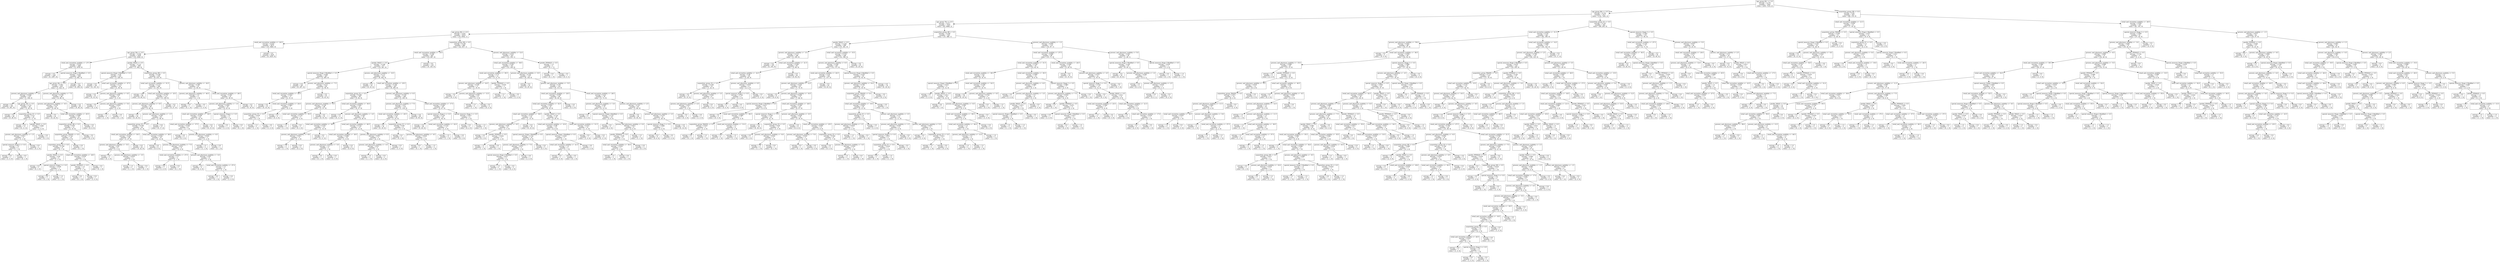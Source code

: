 digraph Tree {
node [shape=box] ;
0 [label="age_group_90+ <= 0.5\nentropy = 0.179\nsamples = 7620\nvalue = [200, 7418, 2]"] ;
1 [label="age_group_80s <= 0.5\nentropy = 0.132\nsamples = 7417\nvalue = [132, 7283, 2]"] ;
0 -> 1 [labeldistance=2.5, labelangle=45, headlabel="True"] ;
2 [label="age_group_70s <= 0.5\nentropy = 0.077\nsamples = 7055\nvalue = [63, 6990, 2]"] ;
1 -> 2 ;
3 [label="age_group_60s <= 0.5\nentropy = 0.047\nsamples = 6535\nvalue = [32, 6502, 1]"] ;
2 -> 3 ;
4 [label="retail_and_recreation_mobility <= -24.5\nentropy = 0.019\nsamples = 5675\nvalue = [10, 5665, 0]"] ;
3 -> 4 ;
5 [label="age_group_50s <= 0.5\nentropy = 0.038\nsamples = 2450\nvalue = [10, 2440, 0]"] ;
4 -> 5 ;
6 [label="retail_and_recreation_mobility <= -27.5\nentropy = 0.016\nsamples = 1981\nvalue = [3, 1978, 0]"] ;
5 -> 6 ;
7 [label="entropy = 0.0\nsamples = 1297\nvalue = [0, 1297, 0]"] ;
6 -> 7 ;
8 [label="special_measure_Stage 2 Modified <= 0.5\nentropy = 0.041\nsamples = 684\nvalue = [3, 681, 0]"] ;
6 -> 8 ;
9 [label="age_group_40s <= 0.5\nentropy = 0.061\nsamples = 425\nvalue = [3, 422, 0]"] ;
8 -> 9 ;
10 [label="grocery_and_pharmacy_mobility <= -3.5\nentropy = 0.029\nsamples = 337\nvalue = [1, 336, 0]"] ;
9 -> 10 ;
11 [label="entropy = 0.0\nsamples = 291\nvalue = [0, 291, 0]"] ;
10 -> 11 ;
12 [label="age_group_30s <= 0.5\nentropy = 0.151\nsamples = 46\nvalue = [1, 45, 0]"] ;
10 -> 12 ;
13 [label="entropy = 0.0\nsamples = 28\nvalue = [0, 28, 0]"] ;
12 -> 13 ;
14 [label="acquisition_group_CC <= 0.5\nentropy = 0.31\nsamples = 18\nvalue = [1, 17, 0]"] ;
12 -> 14 ;
15 [label="entropy = 0.0\nsamples = 11\nvalue = [0, 11, 0]"] ;
14 -> 15 ;
16 [label="gender_MALE <= 0.5\nentropy = 0.592\nsamples = 7\nvalue = [1, 6, 0]"] ;
14 -> 16 ;
17 [label="grocery_and_pharmacy_mobility <= -1.5\nentropy = 0.811\nsamples = 4\nvalue = [1, 3, 0]"] ;
16 -> 17 ;
18 [label="special_measure_Stage 2 <= 0.5\nentropy = 1.0\nsamples = 2\nvalue = [1, 1, 0]"] ;
17 -> 18 ;
19 [label="entropy = 0.0\nsamples = 1\nvalue = [1, 0, 0]"] ;
18 -> 19 ;
20 [label="entropy = 0.0\nsamples = 1\nvalue = [0, 1, 0]"] ;
18 -> 20 ;
21 [label="entropy = 0.0\nsamples = 2\nvalue = [0, 2, 0]"] ;
17 -> 21 ;
22 [label="entropy = 0.0\nsamples = 3\nvalue = [0, 3, 0]"] ;
16 -> 22 ;
23 [label="grocery_and_pharmacy_mobility <= -7.5\nentropy = 0.156\nsamples = 88\nvalue = [2, 86, 0]"] ;
9 -> 23 ;
24 [label="grocery_and_pharmacy_mobility <= -8.5\nentropy = 0.276\nsamples = 42\nvalue = [2, 40, 0]"] ;
23 -> 24 ;
25 [label="entropy = 0.0\nsamples = 22\nvalue = [0, 22, 0]"] ;
24 -> 25 ;
26 [label="retail_and_recreation_mobility <= -25.5\nentropy = 0.469\nsamples = 20\nvalue = [2, 18, 0]"] ;
24 -> 26 ;
27 [label="acquisition_group_OB <= 0.5\nentropy = 0.65\nsamples = 12\nvalue = [2, 10, 0]"] ;
26 -> 27 ;
28 [label="acquisition_group_TRAVEL <= 0.5\nentropy = 0.722\nsamples = 10\nvalue = [2, 8, 0]"] ;
27 -> 28 ;
29 [label="acquisition_group_CS <= 0.5\nentropy = 0.764\nsamples = 9\nvalue = [2, 7, 0]"] ;
28 -> 29 ;
30 [label="gender_MALE <= 0.5\nentropy = 0.65\nsamples = 6\nvalue = [1, 5, 0]"] ;
29 -> 30 ;
31 [label="entropy = 0.0\nsamples = 3\nvalue = [0, 3, 0]"] ;
30 -> 31 ;
32 [label="special_measure_Stage 3 <= 0.5\nentropy = 0.918\nsamples = 3\nvalue = [1, 2, 0]"] ;
30 -> 32 ;
33 [label="entropy = 0.0\nsamples = 1\nvalue = [0, 1, 0]"] ;
32 -> 33 ;
34 [label="entropy = 1.0\nsamples = 2\nvalue = [1, 1, 0]"] ;
32 -> 34 ;
35 [label="retail_and_recreation_mobility <= -26.5\nentropy = 0.918\nsamples = 3\nvalue = [1, 2, 0]"] ;
29 -> 35 ;
36 [label="gender_FEMALE <= 0.5\nentropy = 1.0\nsamples = 2\nvalue = [1, 1, 0]"] ;
35 -> 36 ;
37 [label="entropy = 0.0\nsamples = 1\nvalue = [0, 1, 0]"] ;
36 -> 37 ;
38 [label="entropy = 0.0\nsamples = 1\nvalue = [1, 0, 0]"] ;
36 -> 38 ;
39 [label="entropy = 0.0\nsamples = 1\nvalue = [0, 1, 0]"] ;
35 -> 39 ;
40 [label="entropy = 0.0\nsamples = 1\nvalue = [0, 1, 0]"] ;
28 -> 40 ;
41 [label="entropy = 0.0\nsamples = 2\nvalue = [0, 2, 0]"] ;
27 -> 41 ;
42 [label="entropy = 0.0\nsamples = 8\nvalue = [0, 8, 0]"] ;
26 -> 42 ;
43 [label="entropy = 0.0\nsamples = 46\nvalue = [0, 46, 0]"] ;
23 -> 43 ;
44 [label="entropy = 0.0\nsamples = 259\nvalue = [0, 259, 0]"] ;
8 -> 44 ;
45 [label="gender_MALE <= 0.5\nentropy = 0.112\nsamples = 469\nvalue = [7, 462, 0]"] ;
5 -> 45 ;
46 [label="special_measure_Stage 3 Modified <= 0.5\nentropy = 0.04\nsamples = 230\nvalue = [1, 229, 0]"] ;
45 -> 46 ;
47 [label="entropy = 0.0\nsamples = 191\nvalue = [0, 191, 0]"] ;
46 -> 47 ;
48 [label="retail_and_recreation_mobility <= -27.5\nentropy = 0.172\nsamples = 39\nvalue = [1, 38, 0]"] ;
46 -> 48 ;
49 [label="entropy = 0.0\nsamples = 33\nvalue = [0, 33, 0]"] ;
48 -> 49 ;
50 [label="grocery_and_pharmacy_mobility <= -6.5\nentropy = 0.65\nsamples = 6\nvalue = [1, 5, 0]"] ;
48 -> 50 ;
51 [label="entropy = 0.0\nsamples = 3\nvalue = [0, 3, 0]"] ;
50 -> 51 ;
52 [label="grocery_and_pharmacy_mobility <= -5.0\nentropy = 0.918\nsamples = 3\nvalue = [1, 2, 0]"] ;
50 -> 52 ;
53 [label="entropy = 1.0\nsamples = 2\nvalue = [1, 1, 0]"] ;
52 -> 53 ;
54 [label="entropy = 0.0\nsamples = 1\nvalue = [0, 1, 0]"] ;
52 -> 54 ;
55 [label="acquisition_group_OB <= 0.5\nentropy = 0.169\nsamples = 239\nvalue = [6, 233, 0]"] ;
45 -> 55 ;
56 [label="retail_and_recreation_mobility <= -31.5\nentropy = 0.114\nsamples = 196\nvalue = [3, 193, 0]"] ;
55 -> 56 ;
57 [label="entropy = 0.0\nsamples = 84\nvalue = [0, 84, 0]"] ;
56 -> 57 ;
58 [label="retail_and_recreation_mobility <= -25.5\nentropy = 0.178\nsamples = 112\nvalue = [3, 109, 0]"] ;
56 -> 58 ;
59 [label="grocery_and_pharmacy_mobility <= -8.5\nentropy = 0.22\nsamples = 85\nvalue = [3, 82, 0]"] ;
58 -> 59 ;
60 [label="entropy = 0.0\nsamples = 24\nvalue = [0, 24, 0]"] ;
59 -> 60 ;
61 [label="grocery_and_pharmacy_mobility <= -1.5\nentropy = 0.283\nsamples = 61\nvalue = [3, 58, 0]"] ;
59 -> 61 ;
62 [label="acquisition_group_CS <= 0.5\nentropy = 0.359\nsamples = 44\nvalue = [3, 41, 0]"] ;
61 -> 62 ;
63 [label="retail_and_recreation_mobility <= -30.5\nentropy = 0.222\nsamples = 28\nvalue = [1, 27, 0]"] ;
62 -> 63 ;
64 [label="grocery_and_pharmacy_mobility <= -5.5\nentropy = 0.65\nsamples = 6\nvalue = [1, 5, 0]"] ;
63 -> 64 ;
65 [label="entropy = 0.0\nsamples = 3\nvalue = [0, 3, 0]"] ;
64 -> 65 ;
66 [label="grocery_and_pharmacy_mobility <= -3.5\nentropy = 0.918\nsamples = 3\nvalue = [1, 2, 0]"] ;
64 -> 66 ;
67 [label="entropy = 1.0\nsamples = 2\nvalue = [1, 1, 0]"] ;
66 -> 67 ;
68 [label="entropy = 0.0\nsamples = 1\nvalue = [0, 1, 0]"] ;
66 -> 68 ;
69 [label="entropy = 0.0\nsamples = 22\nvalue = [0, 22, 0]"] ;
63 -> 69 ;
70 [label="retail_and_recreation_mobility <= -28.5\nentropy = 0.544\nsamples = 16\nvalue = [2, 14, 0]"] ;
62 -> 70 ;
71 [label="entropy = 0.0\nsamples = 8\nvalue = [0, 8, 0]"] ;
70 -> 71 ;
72 [label="grocery_and_pharmacy_mobility <= -7.5\nentropy = 0.811\nsamples = 8\nvalue = [2, 6, 0]"] ;
70 -> 72 ;
73 [label="retail_and_recreation_mobility <= -27.0\nentropy = 1.0\nsamples = 2\nvalue = [1, 1, 0]"] ;
72 -> 73 ;
74 [label="entropy = 0.0\nsamples = 1\nvalue = [1, 0, 0]"] ;
73 -> 74 ;
75 [label="entropy = 0.0\nsamples = 1\nvalue = [0, 1, 0]"] ;
73 -> 75 ;
76 [label="grocery_and_pharmacy_mobility <= -3.0\nentropy = 0.65\nsamples = 6\nvalue = [1, 5, 0]"] ;
72 -> 76 ;
77 [label="entropy = 0.0\nsamples = 4\nvalue = [0, 4, 0]"] ;
76 -> 77 ;
78 [label="retail_and_recreation_mobility <= -27.0\nentropy = 1.0\nsamples = 2\nvalue = [1, 1, 0]"] ;
76 -> 78 ;
79 [label="entropy = 0.0\nsamples = 1\nvalue = [0, 1, 0]"] ;
78 -> 79 ;
80 [label="entropy = 0.0\nsamples = 1\nvalue = [1, 0, 0]"] ;
78 -> 80 ;
81 [label="entropy = 0.0\nsamples = 17\nvalue = [0, 17, 0]"] ;
61 -> 81 ;
82 [label="entropy = 0.0\nsamples = 27\nvalue = [0, 27, 0]"] ;
58 -> 82 ;
83 [label="grocery_and_pharmacy_mobility <= -24.5\nentropy = 0.365\nsamples = 43\nvalue = [3, 40, 0]"] ;
55 -> 83 ;
84 [label="grocery_and_pharmacy_mobility <= -40.5\nentropy = 1.0\nsamples = 2\nvalue = [1, 1, 0]"] ;
83 -> 84 ;
85 [label="entropy = 0.0\nsamples = 1\nvalue = [0, 1, 0]"] ;
84 -> 85 ;
86 [label="entropy = 0.0\nsamples = 1\nvalue = [1, 0, 0]"] ;
84 -> 86 ;
87 [label="retail_and_recreation_mobility <= -28.5\nentropy = 0.281\nsamples = 41\nvalue = [2, 39, 0]"] ;
83 -> 87 ;
88 [label="grocery_and_pharmacy_mobility <= -1.0\nentropy = 0.402\nsamples = 25\nvalue = [2, 23, 0]"] ;
87 -> 88 ;
89 [label="retail_and_recreation_mobility <= -36.5\nentropy = 0.258\nsamples = 23\nvalue = [1, 22, 0]"] ;
88 -> 89 ;
90 [label="retail_and_recreation_mobility <= -37.5\nentropy = 0.544\nsamples = 8\nvalue = [1, 7, 0]"] ;
89 -> 90 ;
91 [label="entropy = 0.0\nsamples = 5\nvalue = [0, 5, 0]"] ;
90 -> 91 ;
92 [label="grocery_and_pharmacy_mobility <= -6.5\nentropy = 0.918\nsamples = 3\nvalue = [1, 2, 0]"] ;
90 -> 92 ;
93 [label="entropy = 1.0\nsamples = 2\nvalue = [1, 1, 0]"] ;
92 -> 93 ;
94 [label="entropy = 0.0\nsamples = 1\nvalue = [0, 1, 0]"] ;
92 -> 94 ;
95 [label="entropy = 0.0\nsamples = 15\nvalue = [0, 15, 0]"] ;
89 -> 95 ;
96 [label="special_measure_Stage 2 <= 0.5\nentropy = 1.0\nsamples = 2\nvalue = [1, 1, 0]"] ;
88 -> 96 ;
97 [label="entropy = 0.0\nsamples = 1\nvalue = [1, 0, 0]"] ;
96 -> 97 ;
98 [label="entropy = 0.0\nsamples = 1\nvalue = [0, 1, 0]"] ;
96 -> 98 ;
99 [label="entropy = 0.0\nsamples = 16\nvalue = [0, 16, 0]"] ;
87 -> 99 ;
100 [label="entropy = 0.0\nsamples = 3225\nvalue = [0, 3225, 0]"] ;
4 -> 100 ;
101 [label="acquisition_group_OB <= 0.5\nentropy = 0.185\nsamples = 860\nvalue = [22, 837, 1]"] ;
3 -> 101 ;
102 [label="retail_and_recreation_mobility <= -16.5\nentropy = 0.108\nsamples = 697\nvalue = [10, 687, 0]"] ;
101 -> 102 ;
103 [label="gender_MALE <= 0.5\nentropy = 0.126\nsamples = 577\nvalue = [10, 567, 0]"] ;
102 -> 103 ;
104 [label="special_measure_Stage 3 Modified <= 0.5\nentropy = 0.064\nsamples = 267\nvalue = [2, 265, 0]"] ;
103 -> 104 ;
105 [label="entropy = 0.0\nsamples = 207\nvalue = [0, 207, 0]"] ;
104 -> 105 ;
106 [label="grocery_and_pharmacy_mobility <= -7.5\nentropy = 0.211\nsamples = 60\nvalue = [2, 58, 0]"] ;
104 -> 106 ;
107 [label="retail_and_recreation_mobility <= -26.5\nentropy = 0.523\nsamples = 17\nvalue = [2, 15, 0]"] ;
106 -> 107 ;
108 [label="entropy = 0.0\nsamples = 10\nvalue = [0, 10, 0]"] ;
107 -> 108 ;
109 [label="retail_and_recreation_mobility <= -24.0\nentropy = 0.863\nsamples = 7\nvalue = [2, 5, 0]"] ;
107 -> 109 ;
110 [label="acquisition_group_CS <= 0.5\nentropy = 0.918\nsamples = 3\nvalue = [2, 1, 0]"] ;
109 -> 110 ;
111 [label="entropy = 1.0\nsamples = 2\nvalue = [1, 1, 0]"] ;
110 -> 111 ;
112 [label="entropy = 0.0\nsamples = 1\nvalue = [1, 0, 0]"] ;
110 -> 112 ;
113 [label="entropy = 0.0\nsamples = 4\nvalue = [0, 4, 0]"] ;
109 -> 113 ;
114 [label="entropy = 0.0\nsamples = 43\nvalue = [0, 43, 0]"] ;
106 -> 114 ;
115 [label="grocery_and_pharmacy_mobility <= -10.5\nentropy = 0.173\nsamples = 310\nvalue = [8, 302, 0]"] ;
103 -> 115 ;
116 [label="entropy = 0.0\nsamples = 43\nvalue = [0, 43, 0]"] ;
115 -> 116 ;
117 [label="retail_and_recreation_mobility <= -25.5\nentropy = 0.194\nsamples = 267\nvalue = [8, 259, 0]"] ;
115 -> 117 ;
118 [label="acquisition_group_CS <= 0.5\nentropy = 0.289\nsamples = 99\nvalue = [5, 94, 0]"] ;
117 -> 118 ;
119 [label="grocery_and_pharmacy_mobility <= -9.5\nentropy = 0.126\nsamples = 58\nvalue = [1, 57, 0]"] ;
118 -> 119 ;
120 [label="retail_and_recreation_mobility <= -35.5\nentropy = 0.722\nsamples = 5\nvalue = [1, 4, 0]"] ;
119 -> 120 ;
121 [label="entropy = 1.0\nsamples = 2\nvalue = [1, 1, 0]"] ;
120 -> 121 ;
122 [label="entropy = 0.0\nsamples = 3\nvalue = [0, 3, 0]"] ;
120 -> 122 ;
123 [label="entropy = 0.0\nsamples = 53\nvalue = [0, 53, 0]"] ;
119 -> 123 ;
124 [label="retail_and_recreation_mobility <= -30.5\nentropy = 0.461\nsamples = 41\nvalue = [4, 37, 0]"] ;
118 -> 124 ;
125 [label="entropy = 0.0\nsamples = 11\nvalue = [0, 11, 0]"] ;
124 -> 125 ;
126 [label="grocery_and_pharmacy_mobility <= -4.5\nentropy = 0.567\nsamples = 30\nvalue = [4, 26, 0]"] ;
124 -> 126 ;
127 [label="retail_and_recreation_mobility <= -28.5\nentropy = 0.353\nsamples = 15\nvalue = [1, 14, 0]"] ;
126 -> 127 ;
128 [label="grocery_and_pharmacy_mobility <= -8.0\nentropy = 0.811\nsamples = 4\nvalue = [1, 3, 0]"] ;
127 -> 128 ;
129 [label="entropy = 1.0\nsamples = 2\nvalue = [1, 1, 0]"] ;
128 -> 129 ;
130 [label="entropy = 0.0\nsamples = 2\nvalue = [0, 2, 0]"] ;
128 -> 130 ;
131 [label="entropy = 0.0\nsamples = 11\nvalue = [0, 11, 0]"] ;
127 -> 131 ;
132 [label="retail_and_recreation_mobility <= -26.5\nentropy = 0.722\nsamples = 15\nvalue = [3, 12, 0]"] ;
126 -> 132 ;
133 [label="retail_and_recreation_mobility <= -29.5\nentropy = 0.469\nsamples = 10\nvalue = [1, 9, 0]"] ;
132 -> 133 ;
134 [label="grocery_and_pharmacy_mobility <= -3.0\nentropy = 1.0\nsamples = 2\nvalue = [1, 1, 0]"] ;
133 -> 134 ;
135 [label="entropy = 0.0\nsamples = 1\nvalue = [0, 1, 0]"] ;
134 -> 135 ;
136 [label="entropy = 0.0\nsamples = 1\nvalue = [1, 0, 0]"] ;
134 -> 136 ;
137 [label="entropy = 0.0\nsamples = 8\nvalue = [0, 8, 0]"] ;
133 -> 137 ;
138 [label="grocery_and_pharmacy_mobility <= 0.5\nentropy = 0.971\nsamples = 5\nvalue = [2, 3, 0]"] ;
132 -> 138 ;
139 [label="grocery_and_pharmacy_mobility <= -3.5\nentropy = 0.811\nsamples = 4\nvalue = [1, 3, 0]"] ;
138 -> 139 ;
140 [label="entropy = 1.0\nsamples = 2\nvalue = [1, 1, 0]"] ;
139 -> 140 ;
141 [label="entropy = 0.0\nsamples = 2\nvalue = [0, 2, 0]"] ;
139 -> 141 ;
142 [label="entropy = 0.0\nsamples = 1\nvalue = [1, 0, 0]"] ;
138 -> 142 ;
143 [label="grocery_and_pharmacy_mobility <= 0.5\nentropy = 0.129\nsamples = 168\nvalue = [3, 165, 0]"] ;
117 -> 143 ;
144 [label="grocery_and_pharmacy_mobility <= -7.5\nentropy = 0.07\nsamples = 119\nvalue = [1, 118, 0]"] ;
143 -> 144 ;
145 [label="retail_and_recreation_mobility <= -20.5\nentropy = 0.25\nsamples = 24\nvalue = [1, 23, 0]"] ;
144 -> 145 ;
146 [label="entropy = 0.0\nsamples = 18\nvalue = [0, 18, 0]"] ;
145 -> 146 ;
147 [label="acquisition_group_CC <= 0.5\nentropy = 0.65\nsamples = 6\nvalue = [1, 5, 0]"] ;
145 -> 147 ;
148 [label="entropy = 0.0\nsamples = 3\nvalue = [0, 3, 0]"] ;
147 -> 148 ;
149 [label="grocery_and_pharmacy_mobility <= -8.5\nentropy = 0.918\nsamples = 3\nvalue = [1, 2, 0]"] ;
147 -> 149 ;
150 [label="entropy = 0.0\nsamples = 1\nvalue = [0, 1, 0]"] ;
149 -> 150 ;
151 [label="entropy = 1.0\nsamples = 2\nvalue = [1, 1, 0]"] ;
149 -> 151 ;
152 [label="entropy = 0.0\nsamples = 95\nvalue = [0, 95, 0]"] ;
144 -> 152 ;
153 [label="retail_and_recreation_mobility <= -17.5\nentropy = 0.246\nsamples = 49\nvalue = [2, 47, 0]"] ;
143 -> 153 ;
154 [label="special_measure_Stage 2 <= 0.5\nentropy = 0.154\nsamples = 45\nvalue = [1, 44, 0]"] ;
153 -> 154 ;
155 [label="entropy = 0.0\nsamples = 40\nvalue = [0, 40, 0]"] ;
154 -> 155 ;
156 [label="retail_and_recreation_mobility <= -22.0\nentropy = 0.722\nsamples = 5\nvalue = [1, 4, 0]"] ;
154 -> 156 ;
157 [label="entropy = 1.0\nsamples = 2\nvalue = [1, 1, 0]"] ;
156 -> 157 ;
158 [label="entropy = 0.0\nsamples = 3\nvalue = [0, 3, 0]"] ;
156 -> 158 ;
159 [label="special_measure_Stage 3 <= 0.5\nentropy = 0.811\nsamples = 4\nvalue = [1, 3, 0]"] ;
153 -> 159 ;
160 [label="entropy = 0.0\nsamples = 2\nvalue = [0, 2, 0]"] ;
159 -> 160 ;
161 [label="entropy = 1.0\nsamples = 2\nvalue = [1, 1, 0]"] ;
159 -> 161 ;
162 [label="entropy = 0.0\nsamples = 120\nvalue = [0, 120, 0]"] ;
102 -> 162 ;
163 [label="grocery_and_pharmacy_mobility <= 12.0\nentropy = 0.433\nsamples = 163\nvalue = [12, 150, 1]"] ;
101 -> 163 ;
164 [label="retail_and_recreation_mobility <= -38.5\nentropy = 0.383\nsamples = 161\nvalue = [12, 149, 0]"] ;
163 -> 164 ;
165 [label="retail_and_recreation_mobility <= -39.5\nentropy = 0.75\nsamples = 14\nvalue = [3, 11, 0]"] ;
164 -> 165 ;
166 [label="grocery_and_pharmacy_mobility <= -24.5\nentropy = 0.439\nsamples = 11\nvalue = [1, 10, 0]"] ;
165 -> 166 ;
167 [label="entropy = 0.0\nsamples = 5\nvalue = [0, 5, 0]"] ;
166 -> 167 ;
168 [label="grocery_and_pharmacy_mobility <= -13.5\nentropy = 0.65\nsamples = 6\nvalue = [1, 5, 0]"] ;
166 -> 168 ;
169 [label="entropy = 1.0\nsamples = 2\nvalue = [1, 1, 0]"] ;
168 -> 169 ;
170 [label="entropy = 0.0\nsamples = 4\nvalue = [0, 4, 0]"] ;
168 -> 170 ;
171 [label="gender_FEMALE <= 0.5\nentropy = 0.918\nsamples = 3\nvalue = [2, 1, 0]"] ;
165 -> 171 ;
172 [label="entropy = 1.0\nsamples = 2\nvalue = [1, 1, 0]"] ;
171 -> 172 ;
173 [label="entropy = 0.0\nsamples = 1\nvalue = [1, 0, 0]"] ;
171 -> 173 ;
174 [label="grocery_and_pharmacy_mobility <= -8.5\nentropy = 0.332\nsamples = 147\nvalue = [9, 138, 0]"] ;
164 -> 174 ;
175 [label="entropy = 0.0\nsamples = 25\nvalue = [0, 25, 0]"] ;
174 -> 175 ;
176 [label="grocery_and_pharmacy_mobility <= -5.5\nentropy = 0.38\nsamples = 122\nvalue = [9, 113, 0]"] ;
174 -> 176 ;
177 [label="retail_and_recreation_mobility <= -20.5\nentropy = 0.559\nsamples = 46\nvalue = [6, 40, 0]"] ;
176 -> 177 ;
178 [label="retail_and_recreation_mobility <= -32.5\nentropy = 0.601\nsamples = 41\nvalue = [6, 35, 0]"] ;
177 -> 178 ;
179 [label="retail_and_recreation_mobility <= -36.5\nentropy = 0.337\nsamples = 16\nvalue = [1, 15, 0]"] ;
178 -> 179 ;
180 [label="grocery_and_pharmacy_mobility <= -6.5\nentropy = 0.65\nsamples = 6\nvalue = [1, 5, 0]"] ;
179 -> 180 ;
181 [label="entropy = 0.0\nsamples = 3\nvalue = [0, 3, 0]"] ;
180 -> 181 ;
182 [label="gender_FEMALE <= 0.5\nentropy = 0.918\nsamples = 3\nvalue = [1, 2, 0]"] ;
180 -> 182 ;
183 [label="entropy = 1.0\nsamples = 2\nvalue = [1, 1, 0]"] ;
182 -> 183 ;
184 [label="entropy = 0.0\nsamples = 1\nvalue = [0, 1, 0]"] ;
182 -> 184 ;
185 [label="entropy = 0.0\nsamples = 10\nvalue = [0, 10, 0]"] ;
179 -> 185 ;
186 [label="gender_MALE <= 0.5\nentropy = 0.722\nsamples = 25\nvalue = [5, 20, 0]"] ;
178 -> 186 ;
187 [label="retail_and_recreation_mobility <= -23.0\nentropy = 0.89\nsamples = 13\nvalue = [4, 9, 0]"] ;
186 -> 187 ;
188 [label="special_measure_Stage 3 Modified <= 0.5\nentropy = 0.722\nsamples = 10\nvalue = [2, 8, 0]"] ;
187 -> 188 ;
189 [label="grocery_and_pharmacy_mobility <= -7.0\nentropy = 0.971\nsamples = 5\nvalue = [2, 3, 0]"] ;
188 -> 189 ;
190 [label="special_measure_Stage 2 Modified <= 0.5\nentropy = 0.811\nsamples = 4\nvalue = [1, 3, 0]"] ;
189 -> 190 ;
191 [label="entropy = 1.0\nsamples = 2\nvalue = [1, 1, 0]"] ;
190 -> 191 ;
192 [label="entropy = 0.0\nsamples = 2\nvalue = [0, 2, 0]"] ;
190 -> 192 ;
193 [label="entropy = 0.0\nsamples = 1\nvalue = [1, 0, 0]"] ;
189 -> 193 ;
194 [label="entropy = 0.0\nsamples = 5\nvalue = [0, 5, 0]"] ;
188 -> 194 ;
195 [label="special_measure_Stage 3 Modified <= 0.5\nentropy = 0.918\nsamples = 3\nvalue = [2, 1, 0]"] ;
187 -> 195 ;
196 [label="retail_and_recreation_mobility <= -21.5\nentropy = 1.0\nsamples = 2\nvalue = [1, 1, 0]"] ;
195 -> 196 ;
197 [label="entropy = 0.0\nsamples = 1\nvalue = [1, 0, 0]"] ;
196 -> 197 ;
198 [label="entropy = 0.0\nsamples = 1\nvalue = [0, 1, 0]"] ;
196 -> 198 ;
199 [label="entropy = 0.0\nsamples = 1\nvalue = [1, 0, 0]"] ;
195 -> 199 ;
200 [label="retail_and_recreation_mobility <= -31.5\nentropy = 0.414\nsamples = 12\nvalue = [1, 11, 0]"] ;
186 -> 200 ;
201 [label="entropy = 0.0\nsamples = 1\nvalue = [1, 0, 0]"] ;
200 -> 201 ;
202 [label="entropy = 0.0\nsamples = 11\nvalue = [0, 11, 0]"] ;
200 -> 202 ;
203 [label="entropy = 0.0\nsamples = 5\nvalue = [0, 5, 0]"] ;
177 -> 203 ;
204 [label="retail_and_recreation_mobility <= -28.5\nentropy = 0.24\nsamples = 76\nvalue = [3, 73, 0]"] ;
176 -> 204 ;
205 [label="grocery_and_pharmacy_mobility <= -3.0\nentropy = 0.567\nsamples = 15\nvalue = [2, 13, 0]"] ;
204 -> 205 ;
206 [label="entropy = 0.0\nsamples = 5\nvalue = [0, 5, 0]"] ;
205 -> 206 ;
207 [label="special_measure_Stage 2 Modified <= 0.5\nentropy = 0.722\nsamples = 10\nvalue = [2, 8, 0]"] ;
205 -> 207 ;
208 [label="entropy = 0.0\nsamples = 2\nvalue = [0, 2, 0]"] ;
207 -> 208 ;
209 [label="grocery_and_pharmacy_mobility <= 0.0\nentropy = 0.811\nsamples = 8\nvalue = [2, 6, 0]"] ;
207 -> 209 ;
210 [label="gender_FEMALE <= 0.5\nentropy = 0.65\nsamples = 6\nvalue = [1, 5, 0]"] ;
209 -> 210 ;
211 [label="retail_and_recreation_mobility <= -30.5\nentropy = 0.918\nsamples = 3\nvalue = [1, 2, 0]"] ;
210 -> 211 ;
212 [label="entropy = 1.0\nsamples = 2\nvalue = [1, 1, 0]"] ;
211 -> 212 ;
213 [label="entropy = 0.0\nsamples = 1\nvalue = [0, 1, 0]"] ;
211 -> 213 ;
214 [label="entropy = 0.0\nsamples = 3\nvalue = [0, 3, 0]"] ;
210 -> 214 ;
215 [label="entropy = 1.0\nsamples = 2\nvalue = [1, 1, 0]"] ;
209 -> 215 ;
216 [label="grocery_and_pharmacy_mobility <= 2.5\nentropy = 0.121\nsamples = 61\nvalue = [1, 60, 0]"] ;
204 -> 216 ;
217 [label="entropy = 0.0\nsamples = 40\nvalue = [0, 40, 0]"] ;
216 -> 217 ;
218 [label="grocery_and_pharmacy_mobility <= 3.5\nentropy = 0.276\nsamples = 21\nvalue = [1, 20, 0]"] ;
216 -> 218 ;
219 [label="special_measure_Stage 3 <= 0.5\nentropy = 0.592\nsamples = 7\nvalue = [1, 6, 0]"] ;
218 -> 219 ;
220 [label="entropy = 0.0\nsamples = 6\nvalue = [0, 6, 0]"] ;
219 -> 220 ;
221 [label="entropy = 0.0\nsamples = 1\nvalue = [1, 0, 0]"] ;
219 -> 221 ;
222 [label="entropy = 0.0\nsamples = 14\nvalue = [0, 14, 0]"] ;
218 -> 222 ;
223 [label="gender_FEMALE <= 0.5\nentropy = 1.0\nsamples = 2\nvalue = [0, 1, 1]"] ;
163 -> 223 ;
224 [label="entropy = 0.0\nsamples = 1\nvalue = [0, 1, 0]"] ;
223 -> 224 ;
225 [label="entropy = 0.0\nsamples = 1\nvalue = [0, 0, 1]"] ;
223 -> 225 ;
226 [label="acquisition_group_OB <= 0.5\nentropy = 0.346\nsamples = 520\nvalue = [31, 488, 1]"] ;
2 -> 226 ;
227 [label="gender_MALE <= 0.5\nentropy = 0.228\nsamples = 406\nvalue = [15, 391, 0]"] ;
226 -> 227 ;
228 [label="grocery_and_pharmacy_mobility <= -3.5\nentropy = 0.113\nsamples = 198\nvalue = [3, 195, 0]"] ;
227 -> 228 ;
229 [label="entropy = 0.0\nsamples = 105\nvalue = [0, 105, 0]"] ;
228 -> 229 ;
230 [label="retail_and_recreation_mobility <= -21.5\nentropy = 0.206\nsamples = 93\nvalue = [3, 90, 0]"] ;
228 -> 230 ;
231 [label="retail_and_recreation_mobility <= -22.5\nentropy = 0.48\nsamples = 29\nvalue = [3, 26, 0]"] ;
230 -> 231 ;
232 [label="acquisition_group_CS <= 0.5\nentropy = 0.258\nsamples = 23\nvalue = [1, 22, 0]"] ;
231 -> 232 ;
233 [label="entropy = 0.0\nsamples = 15\nvalue = [0, 15, 0]"] ;
232 -> 233 ;
234 [label="grocery_and_pharmacy_mobility <= 3.5\nentropy = 0.544\nsamples = 8\nvalue = [1, 7, 0]"] ;
232 -> 234 ;
235 [label="grocery_and_pharmacy_mobility <= 2.0\nentropy = 0.811\nsamples = 4\nvalue = [1, 3, 0]"] ;
234 -> 235 ;
236 [label="entropy = 0.0\nsamples = 3\nvalue = [0, 3, 0]"] ;
235 -> 236 ;
237 [label="entropy = 0.0\nsamples = 1\nvalue = [1, 0, 0]"] ;
235 -> 237 ;
238 [label="entropy = 0.0\nsamples = 4\nvalue = [0, 4, 0]"] ;
234 -> 238 ;
239 [label="grocery_and_pharmacy_mobility <= 0.5\nentropy = 0.918\nsamples = 6\nvalue = [2, 4, 0]"] ;
231 -> 239 ;
240 [label="special_measure_Stage 3 <= 0.5\nentropy = 0.722\nsamples = 5\nvalue = [1, 4, 0]"] ;
239 -> 240 ;
241 [label="entropy = 0.0\nsamples = 4\nvalue = [0, 4, 0]"] ;
240 -> 241 ;
242 [label="entropy = 0.0\nsamples = 1\nvalue = [1, 0, 0]"] ;
240 -> 242 ;
243 [label="entropy = 0.0\nsamples = 1\nvalue = [1, 0, 0]"] ;
239 -> 243 ;
244 [label="entropy = 0.0\nsamples = 64\nvalue = [0, 64, 0]"] ;
230 -> 244 ;
245 [label="retail_and_recreation_mobility <= -15.5\nentropy = 0.318\nsamples = 208\nvalue = [12, 196, 0]"] ;
227 -> 245 ;
246 [label="grocery_and_pharmacy_mobility <= 0.5\nentropy = 0.349\nsamples = 183\nvalue = [12, 171, 0]"] ;
245 -> 246 ;
247 [label="retail_and_recreation_mobility <= -24.5\nentropy = 0.28\nsamples = 144\nvalue = [7, 137, 0]"] ;
246 -> 247 ;
248 [label="grocery_and_pharmacy_mobility <= -12.5\nentropy = 0.424\nsamples = 81\nvalue = [7, 74, 0]"] ;
247 -> 248 ;
249 [label="entropy = 0.0\nsamples = 8\nvalue = [0, 8, 0]"] ;
248 -> 249 ;
250 [label="grocery_and_pharmacy_mobility <= -10.5\nentropy = 0.456\nsamples = 73\nvalue = [7, 66, 0]"] ;
248 -> 250 ;
251 [label="special_measure_Stage 2 Modified <= 0.5\nentropy = 0.811\nsamples = 12\nvalue = [3, 9, 0]"] ;
250 -> 251 ;
252 [label="entropy = 0.0\nsamples = 5\nvalue = [0, 5, 0]"] ;
251 -> 252 ;
253 [label="retail_and_recreation_mobility <= -36.0\nentropy = 0.985\nsamples = 7\nvalue = [3, 4, 0]"] ;
251 -> 253 ;
254 [label="acquisition_group_TRAVEL <= 0.5\nentropy = 0.918\nsamples = 3\nvalue = [1, 2, 0]"] ;
253 -> 254 ;
255 [label="entropy = 0.0\nsamples = 1\nvalue = [0, 1, 0]"] ;
254 -> 255 ;
256 [label="entropy = 1.0\nsamples = 2\nvalue = [1, 1, 0]"] ;
254 -> 256 ;
257 [label="retail_and_recreation_mobility <= -31.0\nentropy = 1.0\nsamples = 4\nvalue = [2, 2, 0]"] ;
253 -> 257 ;
258 [label="entropy = 1.0\nsamples = 2\nvalue = [1, 1, 0]"] ;
257 -> 258 ;
259 [label="entropy = 1.0\nsamples = 2\nvalue = [1, 1, 0]"] ;
257 -> 259 ;
260 [label="retail_and_recreation_mobility <= -26.5\nentropy = 0.349\nsamples = 61\nvalue = [4, 57, 0]"] ;
250 -> 260 ;
261 [label="special_measure_Stage 2 <= 0.5\nentropy = 0.162\nsamples = 42\nvalue = [1, 41, 0]"] ;
260 -> 261 ;
262 [label="entropy = 0.0\nsamples = 36\nvalue = [0, 36, 0]"] ;
261 -> 262 ;
263 [label="acquisition_group_CS <= 0.5\nentropy = 0.65\nsamples = 6\nvalue = [1, 5, 0]"] ;
261 -> 263 ;
264 [label="entropy = 0.0\nsamples = 3\nvalue = [0, 3, 0]"] ;
263 -> 264 ;
265 [label="grocery_and_pharmacy_mobility <= -6.0\nentropy = 0.918\nsamples = 3\nvalue = [1, 2, 0]"] ;
263 -> 265 ;
266 [label="entropy = 1.0\nsamples = 2\nvalue = [1, 1, 0]"] ;
265 -> 266 ;
267 [label="entropy = 0.0\nsamples = 1\nvalue = [0, 1, 0]"] ;
265 -> 267 ;
268 [label="grocery_and_pharmacy_mobility <= -6.5\nentropy = 0.629\nsamples = 19\nvalue = [3, 16, 0]"] ;
260 -> 268 ;
269 [label="entropy = 0.0\nsamples = 8\nvalue = [0, 8, 0]"] ;
268 -> 269 ;
270 [label="retail_and_recreation_mobility <= -25.5\nentropy = 0.845\nsamples = 11\nvalue = [3, 8, 0]"] ;
268 -> 270 ;
271 [label="grocery_and_pharmacy_mobility <= -5.0\nentropy = 0.918\nsamples = 3\nvalue = [2, 1, 0]"] ;
270 -> 271 ;
272 [label="entropy = 0.0\nsamples = 1\nvalue = [0, 1, 0]"] ;
271 -> 272 ;
273 [label="entropy = 0.0\nsamples = 2\nvalue = [2, 0, 0]"] ;
271 -> 273 ;
274 [label="acquisition_group_CS <= 0.5\nentropy = 0.544\nsamples = 8\nvalue = [1, 7, 0]"] ;
270 -> 274 ;
275 [label="entropy = 0.0\nsamples = 5\nvalue = [0, 5, 0]"] ;
274 -> 275 ;
276 [label="grocery_and_pharmacy_mobility <= -4.5\nentropy = 0.918\nsamples = 3\nvalue = [1, 2, 0]"] ;
274 -> 276 ;
277 [label="entropy = 1.0\nsamples = 2\nvalue = [1, 1, 0]"] ;
276 -> 277 ;
278 [label="entropy = 0.0\nsamples = 1\nvalue = [0, 1, 0]"] ;
276 -> 278 ;
279 [label="entropy = 0.0\nsamples = 63\nvalue = [0, 63, 0]"] ;
247 -> 279 ;
280 [label="special_measure_Stage 2 Modified <= 0.5\nentropy = 0.552\nsamples = 39\nvalue = [5, 34, 0]"] ;
246 -> 280 ;
281 [label="grocery_and_pharmacy_mobility <= 10.0\nentropy = 0.792\nsamples = 21\nvalue = [5, 16, 0]"] ;
280 -> 281 ;
282 [label="acquisition_group_TRAVEL <= 0.5\nentropy = 0.831\nsamples = 19\nvalue = [5, 14, 0]"] ;
281 -> 282 ;
283 [label="retail_and_recreation_mobility <= -19.5\nentropy = 0.852\nsamples = 18\nvalue = [5, 13, 0]"] ;
282 -> 283 ;
284 [label="acquisition_group_CC <= 0.5\nentropy = 1.0\nsamples = 4\nvalue = [2, 2, 0]"] ;
283 -> 284 ;
285 [label="grocery_and_pharmacy_mobility <= 1.5\nentropy = 0.918\nsamples = 3\nvalue = [1, 2, 0]"] ;
284 -> 285 ;
286 [label="entropy = 1.0\nsamples = 2\nvalue = [1, 1, 0]"] ;
285 -> 286 ;
287 [label="entropy = 0.0\nsamples = 1\nvalue = [0, 1, 0]"] ;
285 -> 287 ;
288 [label="entropy = 0.0\nsamples = 1\nvalue = [1, 0, 0]"] ;
284 -> 288 ;
289 [label="grocery_and_pharmacy_mobility <= 3.5\nentropy = 0.75\nsamples = 14\nvalue = [3, 11, 0]"] ;
283 -> 289 ;
290 [label="grocery_and_pharmacy_mobility <= 1.5\nentropy = 0.503\nsamples = 9\nvalue = [1, 8, 0]"] ;
289 -> 290 ;
291 [label="special_measure_Stage 3 <= 0.5\nentropy = 0.811\nsamples = 4\nvalue = [1, 3, 0]"] ;
290 -> 291 ;
292 [label="acquisition_group_CC <= 0.5\nentropy = 0.918\nsamples = 3\nvalue = [1, 2, 0]"] ;
291 -> 292 ;
293 [label="entropy = 0.0\nsamples = 1\nvalue = [0, 1, 0]"] ;
292 -> 293 ;
294 [label="entropy = 1.0\nsamples = 2\nvalue = [1, 1, 0]"] ;
292 -> 294 ;
295 [label="entropy = 0.0\nsamples = 1\nvalue = [0, 1, 0]"] ;
291 -> 295 ;
296 [label="entropy = 0.0\nsamples = 5\nvalue = [0, 5, 0]"] ;
290 -> 296 ;
297 [label="grocery_and_pharmacy_mobility <= 5.5\nentropy = 0.971\nsamples = 5\nvalue = [2, 3, 0]"] ;
289 -> 297 ;
298 [label="entropy = 0.0\nsamples = 1\nvalue = [1, 0, 0]"] ;
297 -> 298 ;
299 [label="acquisition_group_CS <= 0.5\nentropy = 0.811\nsamples = 4\nvalue = [1, 3, 0]"] ;
297 -> 299 ;
300 [label="entropy = 1.0\nsamples = 2\nvalue = [1, 1, 0]"] ;
299 -> 300 ;
301 [label="entropy = 0.0\nsamples = 2\nvalue = [0, 2, 0]"] ;
299 -> 301 ;
302 [label="entropy = 0.0\nsamples = 1\nvalue = [0, 1, 0]"] ;
282 -> 302 ;
303 [label="entropy = 0.0\nsamples = 2\nvalue = [0, 2, 0]"] ;
281 -> 303 ;
304 [label="entropy = 0.0\nsamples = 18\nvalue = [0, 18, 0]"] ;
280 -> 304 ;
305 [label="entropy = 0.0\nsamples = 25\nvalue = [0, 25, 0]"] ;
245 -> 305 ;
306 [label="grocery_and_pharmacy_mobility <= -1.5\nentropy = 0.656\nsamples = 114\nvalue = [16, 97, 1]"] ;
226 -> 306 ;
307 [label="retail_and_recreation_mobility <= -27.5\nentropy = 0.668\nsamples = 86\nvalue = [15, 71, 0]"] ;
306 -> 307 ;
308 [label="retail_and_recreation_mobility <= -31.5\nentropy = 0.764\nsamples = 54\nvalue = [12, 42, 0]"] ;
307 -> 308 ;
309 [label="retail_and_recreation_mobility <= -36.5\nentropy = 0.61\nsamples = 40\nvalue = [6, 34, 0]"] ;
308 -> 309 ;
310 [label="special_measure_Stage 2 Modified <= 0.5\nentropy = 0.874\nsamples = 17\nvalue = [5, 12, 0]"] ;
309 -> 310 ;
311 [label="entropy = 0.0\nsamples = 1\nvalue = [1, 0, 0]"] ;
310 -> 311 ;
312 [label="gender_MALE <= 0.5\nentropy = 0.811\nsamples = 16\nvalue = [4, 12, 0]"] ;
310 -> 312 ;
313 [label="entropy = 0.0\nsamples = 7\nvalue = [0, 7, 0]"] ;
312 -> 313 ;
314 [label="grocery_and_pharmacy_mobility <= -6.5\nentropy = 0.991\nsamples = 9\nvalue = [4, 5, 0]"] ;
312 -> 314 ;
315 [label="retail_and_recreation_mobility <= -38.5\nentropy = 0.954\nsamples = 8\nvalue = [3, 5, 0]"] ;
314 -> 315 ;
316 [label="retail_and_recreation_mobility <= -40.0\nentropy = 1.0\nsamples = 6\nvalue = [3, 3, 0]"] ;
315 -> 316 ;
317 [label="grocery_and_pharmacy_mobility <= -13.5\nentropy = 1.0\nsamples = 4\nvalue = [2, 2, 0]"] ;
316 -> 317 ;
318 [label="entropy = 1.0\nsamples = 2\nvalue = [1, 1, 0]"] ;
317 -> 318 ;
319 [label="entropy = 1.0\nsamples = 2\nvalue = [1, 1, 0]"] ;
317 -> 319 ;
320 [label="entropy = 1.0\nsamples = 2\nvalue = [1, 1, 0]"] ;
316 -> 320 ;
321 [label="entropy = 0.0\nsamples = 2\nvalue = [0, 2, 0]"] ;
315 -> 321 ;
322 [label="entropy = 0.0\nsamples = 1\nvalue = [1, 0, 0]"] ;
314 -> 322 ;
323 [label="retail_and_recreation_mobility <= -32.5\nentropy = 0.258\nsamples = 23\nvalue = [1, 22, 0]"] ;
309 -> 323 ;
324 [label="entropy = 0.0\nsamples = 18\nvalue = [0, 18, 0]"] ;
323 -> 324 ;
325 [label="grocery_and_pharmacy_mobility <= -6.5\nentropy = 0.722\nsamples = 5\nvalue = [1, 4, 0]"] ;
323 -> 325 ;
326 [label="entropy = 0.0\nsamples = 3\nvalue = [0, 3, 0]"] ;
325 -> 326 ;
327 [label="entropy = 1.0\nsamples = 2\nvalue = [1, 1, 0]"] ;
325 -> 327 ;
328 [label="retail_and_recreation_mobility <= -30.5\nentropy = 0.985\nsamples = 14\nvalue = [6, 8, 0]"] ;
308 -> 328 ;
329 [label="grocery_and_pharmacy_mobility <= -6.5\nentropy = 0.985\nsamples = 7\nvalue = [4, 3, 0]"] ;
328 -> 329 ;
330 [label="entropy = 0.0\nsamples = 1\nvalue = [1, 0, 0]"] ;
329 -> 330 ;
331 [label="grocery_and_pharmacy_mobility <= -3.5\nentropy = 1.0\nsamples = 6\nvalue = [3, 3, 0]"] ;
329 -> 331 ;
332 [label="gender_MALE <= 0.5\nentropy = 0.971\nsamples = 5\nvalue = [2, 3, 0]"] ;
331 -> 332 ;
333 [label="special_measure_Stage 2 Modified <= 0.5\nentropy = 1.0\nsamples = 4\nvalue = [2, 2, 0]"] ;
332 -> 333 ;
334 [label="entropy = 1.0\nsamples = 2\nvalue = [1, 1, 0]"] ;
333 -> 334 ;
335 [label="entropy = 1.0\nsamples = 2\nvalue = [1, 1, 0]"] ;
333 -> 335 ;
336 [label="entropy = 0.0\nsamples = 1\nvalue = [0, 1, 0]"] ;
332 -> 336 ;
337 [label="entropy = 0.0\nsamples = 1\nvalue = [1, 0, 0]"] ;
331 -> 337 ;
338 [label="special_measure_Stage 3 <= 0.5\nentropy = 0.863\nsamples = 7\nvalue = [2, 5, 0]"] ;
328 -> 338 ;
339 [label="grocery_and_pharmacy_mobility <= -7.5\nentropy = 0.918\nsamples = 6\nvalue = [2, 4, 0]"] ;
338 -> 339 ;
340 [label="entropy = 0.0\nsamples = 1\nvalue = [0, 1, 0]"] ;
339 -> 340 ;
341 [label="gender_FEMALE <= 0.5\nentropy = 0.971\nsamples = 5\nvalue = [2, 3, 0]"] ;
339 -> 341 ;
342 [label="entropy = 0.0\nsamples = 1\nvalue = [1, 0, 0]"] ;
341 -> 342 ;
343 [label="special_measure_Stage 3 Modified <= 0.5\nentropy = 0.811\nsamples = 4\nvalue = [1, 3, 0]"] ;
341 -> 343 ;
344 [label="entropy = 0.0\nsamples = 2\nvalue = [0, 2, 0]"] ;
343 -> 344 ;
345 [label="entropy = 1.0\nsamples = 2\nvalue = [1, 1, 0]"] ;
343 -> 345 ;
346 [label="entropy = 0.0\nsamples = 1\nvalue = [0, 1, 0]"] ;
338 -> 346 ;
347 [label="retail_and_recreation_mobility <= -24.5\nentropy = 0.449\nsamples = 32\nvalue = [3, 29, 0]"] ;
307 -> 347 ;
348 [label="entropy = 0.0\nsamples = 10\nvalue = [0, 10, 0]"] ;
347 -> 348 ;
349 [label="grocery_and_pharmacy_mobility <= -4.5\nentropy = 0.575\nsamples = 22\nvalue = [3, 19, 0]"] ;
347 -> 349 ;
350 [label="special_measure_Stage 3 <= 0.5\nentropy = 0.722\nsamples = 15\nvalue = [3, 12, 0]"] ;
349 -> 350 ;
351 [label="entropy = 0.0\nsamples = 3\nvalue = [0, 3, 0]"] ;
350 -> 351 ;
352 [label="gender_MALE <= 0.5\nentropy = 0.811\nsamples = 12\nvalue = [3, 9, 0]"] ;
350 -> 352 ;
353 [label="retail_and_recreation_mobility <= -23.5\nentropy = 0.592\nsamples = 7\nvalue = [1, 6, 0]"] ;
352 -> 353 ;
354 [label="entropy = 1.0\nsamples = 2\nvalue = [1, 1, 0]"] ;
353 -> 354 ;
355 [label="entropy = 0.0\nsamples = 5\nvalue = [0, 5, 0]"] ;
353 -> 355 ;
356 [label="retail_and_recreation_mobility <= -21.5\nentropy = 0.971\nsamples = 5\nvalue = [2, 3, 0]"] ;
352 -> 356 ;
357 [label="entropy = 0.0\nsamples = 2\nvalue = [0, 2, 0]"] ;
356 -> 357 ;
358 [label="retail_and_recreation_mobility <= -17.0\nentropy = 0.918\nsamples = 3\nvalue = [2, 1, 0]"] ;
356 -> 358 ;
359 [label="entropy = 0.0\nsamples = 2\nvalue = [2, 0, 0]"] ;
358 -> 359 ;
360 [label="entropy = 0.0\nsamples = 1\nvalue = [0, 1, 0]"] ;
358 -> 360 ;
361 [label="entropy = 0.0\nsamples = 7\nvalue = [0, 7, 0]"] ;
349 -> 361 ;
362 [label="grocery_and_pharmacy_mobility <= 5.0\nentropy = 0.443\nsamples = 28\nvalue = [1, 26, 1]"] ;
306 -> 362 ;
363 [label="special_measure_Stage 3 Modified <= 0.5\nentropy = 0.242\nsamples = 25\nvalue = [0, 24, 1]"] ;
362 -> 363 ;
364 [label="entropy = 0.0\nsamples = 18\nvalue = [0, 18, 0]"] ;
363 -> 364 ;
365 [label="grocery_and_pharmacy_mobility <= 1.0\nentropy = 0.592\nsamples = 7\nvalue = [0, 6, 1]"] ;
363 -> 365 ;
366 [label="entropy = 0.0\nsamples = 4\nvalue = [0, 4, 0]"] ;
365 -> 366 ;
367 [label="grocery_and_pharmacy_mobility <= 2.5\nentropy = 0.918\nsamples = 3\nvalue = [0, 2, 1]"] ;
365 -> 367 ;
368 [label="entropy = 0.0\nsamples = 1\nvalue = [0, 0, 1]"] ;
367 -> 368 ;
369 [label="entropy = 0.0\nsamples = 2\nvalue = [0, 2, 0]"] ;
367 -> 369 ;
370 [label="special_measure_Stage 3 Modified <= 0.5\nentropy = 0.918\nsamples = 3\nvalue = [1, 2, 0]"] ;
362 -> 370 ;
371 [label="entropy = 0.0\nsamples = 1\nvalue = [0, 1, 0]"] ;
370 -> 371 ;
372 [label="entropy = 1.0\nsamples = 2\nvalue = [1, 1, 0]"] ;
370 -> 372 ;
373 [label="acquisition_group_CC <= 0.5\nentropy = 0.703\nsamples = 362\nvalue = [69, 293, 0]"] ;
1 -> 373 ;
374 [label="retail_and_recreation_mobility <= -31.5\nentropy = 0.791\nsamples = 261\nvalue = [62, 199, 0]"] ;
373 -> 374 ;
375 [label="grocery_and_pharmacy_mobility <= -50.0\nentropy = 0.942\nsamples = 89\nvalue = [32, 57, 0]"] ;
374 -> 375 ;
376 [label="entropy = 0.0\nsamples = 5\nvalue = [0, 5, 0]"] ;
375 -> 376 ;
377 [label="retail_and_recreation_mobility <= -36.5\nentropy = 0.959\nsamples = 84\nvalue = [32, 52, 0]"] ;
375 -> 377 ;
378 [label="grocery_and_pharmacy_mobility <= -15.0\nentropy = 0.996\nsamples = 28\nvalue = [15, 13, 0]"] ;
377 -> 378 ;
379 [label="entropy = 0.0\nsamples = 2\nvalue = [2, 0, 0]"] ;
378 -> 379 ;
380 [label="gender_FEMALE <= 0.5\nentropy = 1.0\nsamples = 26\nvalue = [13, 13, 0]"] ;
378 -> 380 ;
381 [label="grocery_and_pharmacy_mobility <= -6.5\nentropy = 0.918\nsamples = 12\nvalue = [8, 4, 0]"] ;
380 -> 381 ;
382 [label="acquisition_group_TRAVEL <= 0.5\nentropy = 0.971\nsamples = 10\nvalue = [6, 4, 0]"] ;
381 -> 382 ;
383 [label="grocery_and_pharmacy_mobility <= -11.5\nentropy = 0.991\nsamples = 9\nvalue = [5, 4, 0]"] ;
382 -> 383 ;
384 [label="retail_and_recreation_mobility <= -39.5\nentropy = 0.918\nsamples = 3\nvalue = [2, 1, 0]"] ;
383 -> 384 ;
385 [label="entropy = 1.0\nsamples = 2\nvalue = [1, 1, 0]"] ;
384 -> 385 ;
386 [label="entropy = 0.0\nsamples = 1\nvalue = [1, 0, 0]"] ;
384 -> 386 ;
387 [label="grocery_and_pharmacy_mobility <= -9.0\nentropy = 1.0\nsamples = 6\nvalue = [3, 3, 0]"] ;
383 -> 387 ;
388 [label="entropy = 1.0\nsamples = 2\nvalue = [1, 1, 0]"] ;
387 -> 388 ;
389 [label="retail_and_recreation_mobility <= -37.5\nentropy = 1.0\nsamples = 4\nvalue = [2, 2, 0]"] ;
387 -> 389 ;
390 [label="entropy = 1.0\nsamples = 2\nvalue = [1, 1, 0]"] ;
389 -> 390 ;
391 [label="entropy = 1.0\nsamples = 2\nvalue = [1, 1, 0]"] ;
389 -> 391 ;
392 [label="entropy = 0.0\nsamples = 1\nvalue = [1, 0, 0]"] ;
382 -> 392 ;
393 [label="entropy = 0.0\nsamples = 2\nvalue = [2, 0, 0]"] ;
381 -> 393 ;
394 [label="retail_and_recreation_mobility <= -40.5\nentropy = 0.94\nsamples = 14\nvalue = [5, 9, 0]"] ;
380 -> 394 ;
395 [label="entropy = 0.0\nsamples = 3\nvalue = [0, 3, 0]"] ;
394 -> 395 ;
396 [label="grocery_and_pharmacy_mobility <= -6.5\nentropy = 0.994\nsamples = 11\nvalue = [5, 6, 0]"] ;
394 -> 396 ;
397 [label="grocery_and_pharmacy_mobility <= -12.5\nentropy = 1.0\nsamples = 10\nvalue = [5, 5, 0]"] ;
396 -> 397 ;
398 [label="entropy = 1.0\nsamples = 2\nvalue = [1, 1, 0]"] ;
397 -> 398 ;
399 [label="grocery_and_pharmacy_mobility <= -11.5\nentropy = 1.0\nsamples = 8\nvalue = [4, 4, 0]"] ;
397 -> 399 ;
400 [label="entropy = 1.0\nsamples = 2\nvalue = [1, 1, 0]"] ;
399 -> 400 ;
401 [label="retail_and_recreation_mobility <= -38.5\nentropy = 1.0\nsamples = 6\nvalue = [3, 3, 0]"] ;
399 -> 401 ;
402 [label="entropy = 1.0\nsamples = 2\nvalue = [1, 1, 0]"] ;
401 -> 402 ;
403 [label="retail_and_recreation_mobility <= -37.5\nentropy = 1.0\nsamples = 4\nvalue = [2, 2, 0]"] ;
401 -> 403 ;
404 [label="entropy = 1.0\nsamples = 2\nvalue = [1, 1, 0]"] ;
403 -> 404 ;
405 [label="entropy = 1.0\nsamples = 2\nvalue = [1, 1, 0]"] ;
403 -> 405 ;
406 [label="entropy = 0.0\nsamples = 1\nvalue = [0, 1, 0]"] ;
396 -> 406 ;
407 [label="special_measure_Stage 3 <= 0.5\nentropy = 0.886\nsamples = 56\nvalue = [17, 39, 0]"] ;
377 -> 407 ;
408 [label="grocery_and_pharmacy_mobility <= -4.5\nentropy = 0.912\nsamples = 52\nvalue = [17, 35, 0]"] ;
407 -> 408 ;
409 [label="special_measure_Stage 2 <= 0.5\nentropy = 0.952\nsamples = 43\nvalue = [16, 27, 0]"] ;
408 -> 409 ;
410 [label="retail_and_recreation_mobility <= -32.5\nentropy = 0.918\nsamples = 39\nvalue = [13, 26, 0]"] ;
409 -> 410 ;
411 [label="grocery_and_pharmacy_mobility <= -5.5\nentropy = 0.885\nsamples = 33\nvalue = [10, 23, 0]"] ;
410 -> 411 ;
412 [label="grocery_and_pharmacy_mobility <= -7.5\nentropy = 0.795\nsamples = 25\nvalue = [6, 19, 0]"] ;
411 -> 412 ;
413 [label="gender_MALE <= 0.5\nentropy = 0.881\nsamples = 20\nvalue = [6, 14, 0]"] ;
412 -> 413 ;
414 [label="retail_and_recreation_mobility <= -35.5\nentropy = 0.961\nsamples = 13\nvalue = [5, 8, 0]"] ;
413 -> 414 ;
415 [label="entropy = 1.0\nsamples = 2\nvalue = [1, 1, 0]"] ;
414 -> 415 ;
416 [label="retail_and_recreation_mobility <= -34.0\nentropy = 0.946\nsamples = 11\nvalue = [4, 7, 0]"] ;
414 -> 416 ;
417 [label="acquisition_group_OB <= 0.5\nentropy = 0.811\nsamples = 4\nvalue = [1, 3, 0]"] ;
416 -> 417 ;
418 [label="entropy = 0.0\nsamples = 1\nvalue = [0, 1, 0]"] ;
417 -> 418 ;
419 [label="grocery_and_pharmacy_mobility <= -10.0\nentropy = 0.918\nsamples = 3\nvalue = [1, 2, 0]"] ;
417 -> 419 ;
420 [label="entropy = 0.0\nsamples = 1\nvalue = [0, 1, 0]"] ;
419 -> 420 ;
421 [label="entropy = 1.0\nsamples = 2\nvalue = [1, 1, 0]"] ;
419 -> 421 ;
422 [label="grocery_and_pharmacy_mobility <= -8.5\nentropy = 0.985\nsamples = 7\nvalue = [3, 4, 0]"] ;
416 -> 422 ;
423 [label="special_measure_Stage 3 Modified <= 0.5\nentropy = 1.0\nsamples = 4\nvalue = [2, 2, 0]"] ;
422 -> 423 ;
424 [label="entropy = 1.0\nsamples = 2\nvalue = [1, 1, 0]"] ;
423 -> 424 ;
425 [label="entropy = 1.0\nsamples = 2\nvalue = [1, 1, 0]"] ;
423 -> 425 ;
426 [label="acquisition_group_CS <= 0.5\nentropy = 0.918\nsamples = 3\nvalue = [1, 2, 0]"] ;
422 -> 426 ;
427 [label="entropy = 0.0\nsamples = 1\nvalue = [0, 1, 0]"] ;
426 -> 427 ;
428 [label="entropy = 1.0\nsamples = 2\nvalue = [1, 1, 0]"] ;
426 -> 428 ;
429 [label="retail_and_recreation_mobility <= -35.5\nentropy = 0.592\nsamples = 7\nvalue = [1, 6, 0]"] ;
413 -> 429 ;
430 [label="grocery_and_pharmacy_mobility <= -10.5\nentropy = 0.918\nsamples = 3\nvalue = [1, 2, 0]"] ;
429 -> 430 ;
431 [label="entropy = 1.0\nsamples = 2\nvalue = [1, 1, 0]"] ;
430 -> 431 ;
432 [label="entropy = 0.0\nsamples = 1\nvalue = [0, 1, 0]"] ;
430 -> 432 ;
433 [label="entropy = 0.0\nsamples = 4\nvalue = [0, 4, 0]"] ;
429 -> 433 ;
434 [label="entropy = 0.0\nsamples = 5\nvalue = [0, 5, 0]"] ;
412 -> 434 ;
435 [label="gender_FEMALE <= 0.5\nentropy = 1.0\nsamples = 8\nvalue = [4, 4, 0]"] ;
411 -> 435 ;
436 [label="retail_and_recreation_mobility <= -35.0\nentropy = 0.811\nsamples = 4\nvalue = [1, 3, 0]"] ;
435 -> 436 ;
437 [label="entropy = 0.0\nsamples = 1\nvalue = [0, 1, 0]"] ;
436 -> 437 ;
438 [label="retail_and_recreation_mobility <= -33.5\nentropy = 0.918\nsamples = 3\nvalue = [1, 2, 0]"] ;
436 -> 438 ;
439 [label="entropy = 1.0\nsamples = 2\nvalue = [1, 1, 0]"] ;
438 -> 439 ;
440 [label="entropy = 0.0\nsamples = 1\nvalue = [0, 1, 0]"] ;
438 -> 440 ;
441 [label="retail_and_recreation_mobility <= -34.5\nentropy = 0.811\nsamples = 4\nvalue = [3, 1, 0]"] ;
435 -> 441 ;
442 [label="entropy = 0.0\nsamples = 2\nvalue = [2, 0, 0]"] ;
441 -> 442 ;
443 [label="entropy = 1.0\nsamples = 2\nvalue = [1, 1, 0]"] ;
441 -> 443 ;
444 [label="grocery_and_pharmacy_mobility <= -6.5\nentropy = 1.0\nsamples = 6\nvalue = [3, 3, 0]"] ;
410 -> 444 ;
445 [label="gender_FEMALE <= 0.5\nentropy = 0.811\nsamples = 4\nvalue = [3, 1, 0]"] ;
444 -> 445 ;
446 [label="entropy = 0.0\nsamples = 2\nvalue = [2, 0, 0]"] ;
445 -> 446 ;
447 [label="entropy = 1.0\nsamples = 2\nvalue = [1, 1, 0]"] ;
445 -> 447 ;
448 [label="entropy = 0.0\nsamples = 2\nvalue = [0, 2, 0]"] ;
444 -> 448 ;
449 [label="gender_MALE <= 0.5\nentropy = 0.811\nsamples = 4\nvalue = [3, 1, 0]"] ;
409 -> 449 ;
450 [label="entropy = 0.0\nsamples = 1\nvalue = [0, 1, 0]"] ;
449 -> 450 ;
451 [label="entropy = 0.0\nsamples = 3\nvalue = [3, 0, 0]"] ;
449 -> 451 ;
452 [label="special_measure_Stage 3 Modified <= 0.5\nentropy = 0.503\nsamples = 9\nvalue = [1, 8, 0]"] ;
408 -> 452 ;
453 [label="entropy = 0.0\nsamples = 7\nvalue = [0, 7, 0]"] ;
452 -> 453 ;
454 [label="gender_FEMALE <= 0.5\nentropy = 1.0\nsamples = 2\nvalue = [1, 1, 0]"] ;
452 -> 454 ;
455 [label="entropy = 0.0\nsamples = 1\nvalue = [1, 0, 0]"] ;
454 -> 455 ;
456 [label="entropy = 0.0\nsamples = 1\nvalue = [0, 1, 0]"] ;
454 -> 456 ;
457 [label="entropy = 0.0\nsamples = 4\nvalue = [0, 4, 0]"] ;
407 -> 457 ;
458 [label="retail_and_recreation_mobility <= -14.5\nentropy = 0.668\nsamples = 172\nvalue = [30, 142, 0]"] ;
374 -> 458 ;
459 [label="grocery_and_pharmacy_mobility <= 2.5\nentropy = 0.709\nsamples = 155\nvalue = [30, 125, 0]"] ;
458 -> 459 ;
460 [label="special_measure_Stage 2 Modified <= 0.5\nentropy = 0.618\nsamples = 124\nvalue = [19, 105, 0]"] ;
459 -> 460 ;
461 [label="acquisition_group_TRAVEL <= 0.5\nentropy = 0.713\nsamples = 87\nvalue = [17, 70, 0]"] ;
460 -> 461 ;
462 [label="retail_and_recreation_mobility <= -15.5\nentropy = 0.751\nsamples = 79\nvalue = [17, 62, 0]"] ;
461 -> 462 ;
463 [label="grocery_and_pharmacy_mobility <= -10.5\nentropy = 0.732\nsamples = 78\nvalue = [16, 62, 0]"] ;
462 -> 463 ;
464 [label="entropy = 0.0\nsamples = 1\nvalue = [1, 0, 0]"] ;
463 -> 464 ;
465 [label="grocery_and_pharmacy_mobility <= -8.5\nentropy = 0.711\nsamples = 77\nvalue = [15, 62, 0]"] ;
463 -> 465 ;
466 [label="entropy = 0.0\nsamples = 8\nvalue = [0, 8, 0]"] ;
465 -> 466 ;
467 [label="special_measure_Stage 2 <= 0.5\nentropy = 0.755\nsamples = 69\nvalue = [15, 54, 0]"] ;
465 -> 467 ;
468 [label="retail_and_recreation_mobility <= -27.5\nentropy = 0.792\nsamples = 63\nvalue = [15, 48, 0]"] ;
467 -> 468 ;
469 [label="grocery_and_pharmacy_mobility <= -6.5\nentropy = 0.954\nsamples = 16\nvalue = [6, 10, 0]"] ;
468 -> 469 ;
470 [label="acquisition_group_OB <= 0.5\nentropy = 0.985\nsamples = 7\nvalue = [4, 3, 0]"] ;
469 -> 470 ;
471 [label="entropy = 0.0\nsamples = 2\nvalue = [2, 0, 0]"] ;
470 -> 471 ;
472 [label="gender_MALE <= 0.5\nentropy = 0.971\nsamples = 5\nvalue = [2, 3, 0]"] ;
470 -> 472 ;
473 [label="entropy = 0.0\nsamples = 2\nvalue = [0, 2, 0]"] ;
472 -> 473 ;
474 [label="retail_and_recreation_mobility <= -29.0\nentropy = 0.918\nsamples = 3\nvalue = [2, 1, 0]"] ;
472 -> 474 ;
475 [label="entropy = 1.0\nsamples = 2\nvalue = [1, 1, 0]"] ;
474 -> 475 ;
476 [label="entropy = 0.0\nsamples = 1\nvalue = [1, 0, 0]"] ;
474 -> 476 ;
477 [label="acquisition_group_CS <= 0.5\nentropy = 0.764\nsamples = 9\nvalue = [2, 7, 0]"] ;
469 -> 477 ;
478 [label="grocery_and_pharmacy_mobility <= -0.5\nentropy = 0.918\nsamples = 6\nvalue = [2, 4, 0]"] ;
477 -> 478 ;
479 [label="retail_and_recreation_mobility <= -30.5\nentropy = 0.722\nsamples = 5\nvalue = [1, 4, 0]"] ;
478 -> 479 ;
480 [label="entropy = 1.0\nsamples = 2\nvalue = [1, 1, 0]"] ;
479 -> 480 ;
481 [label="entropy = 0.0\nsamples = 3\nvalue = [0, 3, 0]"] ;
479 -> 481 ;
482 [label="entropy = 0.0\nsamples = 1\nvalue = [1, 0, 0]"] ;
478 -> 482 ;
483 [label="entropy = 0.0\nsamples = 3\nvalue = [0, 3, 0]"] ;
477 -> 483 ;
484 [label="retail_and_recreation_mobility <= -21.5\nentropy = 0.705\nsamples = 47\nvalue = [9, 38, 0]"] ;
468 -> 484 ;
485 [label="grocery_and_pharmacy_mobility <= -7.5\nentropy = 0.426\nsamples = 23\nvalue = [2, 21, 0]"] ;
484 -> 485 ;
486 [label="gender_FEMALE <= 0.5\nentropy = 0.918\nsamples = 6\nvalue = [2, 4, 0]"] ;
485 -> 486 ;
487 [label="entropy = 0.0\nsamples = 3\nvalue = [0, 3, 0]"] ;
486 -> 487 ;
488 [label="acquisition_group_OB <= 0.5\nentropy = 0.918\nsamples = 3\nvalue = [2, 1, 0]"] ;
486 -> 488 ;
489 [label="entropy = 0.0\nsamples = 1\nvalue = [1, 0, 0]"] ;
488 -> 489 ;
490 [label="special_measure_Stage 3 <= 0.5\nentropy = 1.0\nsamples = 2\nvalue = [1, 1, 0]"] ;
488 -> 490 ;
491 [label="entropy = 0.0\nsamples = 1\nvalue = [0, 1, 0]"] ;
490 -> 491 ;
492 [label="entropy = 0.0\nsamples = 1\nvalue = [1, 0, 0]"] ;
490 -> 492 ;
493 [label="entropy = 0.0\nsamples = 17\nvalue = [0, 17, 0]"] ;
485 -> 493 ;
494 [label="grocery_and_pharmacy_mobility <= 1.5\nentropy = 0.871\nsamples = 24\nvalue = [7, 17, 0]"] ;
484 -> 494 ;
495 [label="gender_MALE <= 0.5\nentropy = 0.902\nsamples = 22\nvalue = [7, 15, 0]"] ;
494 -> 495 ;
496 [label="grocery_and_pharmacy_mobility <= -1.5\nentropy = 0.961\nsamples = 13\nvalue = [5, 8, 0]"] ;
495 -> 496 ;
497 [label="retail_and_recreation_mobility <= -17.0\nentropy = 0.991\nsamples = 9\nvalue = [5, 4, 0]"] ;
496 -> 497 ;
498 [label="grocery_and_pharmacy_mobility <= -4.5\nentropy = 1.0\nsamples = 8\nvalue = [4, 4, 0]"] ;
497 -> 498 ;
499 [label="grocery_and_pharmacy_mobility <= -5.5\nentropy = 0.985\nsamples = 7\nvalue = [4, 3, 0]"] ;
498 -> 499 ;
500 [label="retail_and_recreation_mobility <= -18.5\nentropy = 1.0\nsamples = 6\nvalue = [3, 3, 0]"] ;
499 -> 500 ;
501 [label="retail_and_recreation_mobility <= -19.5\nentropy = 0.971\nsamples = 5\nvalue = [3, 2, 0]"] ;
500 -> 501 ;
502 [label="acquisition_group_OB <= 0.5\nentropy = 1.0\nsamples = 4\nvalue = [2, 2, 0]"] ;
501 -> 502 ;
503 [label="retail_and_recreation_mobility <= -20.5\nentropy = 0.918\nsamples = 3\nvalue = [2, 1, 0]"] ;
502 -> 503 ;
504 [label="entropy = 0.0\nsamples = 1\nvalue = [1, 0, 0]"] ;
503 -> 504 ;
505 [label="special_measure_Stage 3 <= 0.5\nentropy = 1.0\nsamples = 2\nvalue = [1, 1, 0]"] ;
503 -> 505 ;
506 [label="entropy = 0.0\nsamples = 1\nvalue = [1, 0, 0]"] ;
505 -> 506 ;
507 [label="entropy = 0.0\nsamples = 1\nvalue = [0, 1, 0]"] ;
505 -> 507 ;
508 [label="entropy = 0.0\nsamples = 1\nvalue = [0, 1, 0]"] ;
502 -> 508 ;
509 [label="entropy = 0.0\nsamples = 1\nvalue = [1, 0, 0]"] ;
501 -> 509 ;
510 [label="entropy = 0.0\nsamples = 1\nvalue = [0, 1, 0]"] ;
500 -> 510 ;
511 [label="entropy = 0.0\nsamples = 1\nvalue = [1, 0, 0]"] ;
499 -> 511 ;
512 [label="entropy = 0.0\nsamples = 1\nvalue = [0, 1, 0]"] ;
498 -> 512 ;
513 [label="entropy = 0.0\nsamples = 1\nvalue = [1, 0, 0]"] ;
497 -> 513 ;
514 [label="entropy = 0.0\nsamples = 4\nvalue = [0, 4, 0]"] ;
496 -> 514 ;
515 [label="grocery_and_pharmacy_mobility <= -1.5\nentropy = 0.764\nsamples = 9\nvalue = [2, 7, 0]"] ;
495 -> 515 ;
516 [label="entropy = 0.0\nsamples = 7\nvalue = [0, 7, 0]"] ;
515 -> 516 ;
517 [label="entropy = 0.0\nsamples = 2\nvalue = [2, 0, 0]"] ;
515 -> 517 ;
518 [label="entropy = 0.0\nsamples = 2\nvalue = [0, 2, 0]"] ;
494 -> 518 ;
519 [label="entropy = 0.0\nsamples = 6\nvalue = [0, 6, 0]"] ;
467 -> 519 ;
520 [label="entropy = 0.0\nsamples = 1\nvalue = [1, 0, 0]"] ;
462 -> 520 ;
521 [label="entropy = 0.0\nsamples = 8\nvalue = [0, 8, 0]"] ;
461 -> 521 ;
522 [label="gender_FEMALE <= 0.5\nentropy = 0.303\nsamples = 37\nvalue = [2, 35, 0]"] ;
460 -> 522 ;
523 [label="grocery_and_pharmacy_mobility <= -3.0\nentropy = 0.619\nsamples = 13\nvalue = [2, 11, 0]"] ;
522 -> 523 ;
524 [label="entropy = 0.0\nsamples = 7\nvalue = [0, 7, 0]"] ;
523 -> 524 ;
525 [label="acquisition_group_OB <= 0.5\nentropy = 0.918\nsamples = 6\nvalue = [2, 4, 0]"] ;
523 -> 525 ;
526 [label="entropy = 0.0\nsamples = 2\nvalue = [0, 2, 0]"] ;
525 -> 526 ;
527 [label="grocery_and_pharmacy_mobility <= 1.5\nentropy = 1.0\nsamples = 4\nvalue = [2, 2, 0]"] ;
525 -> 527 ;
528 [label="retail_and_recreation_mobility <= -28.5\nentropy = 0.918\nsamples = 3\nvalue = [2, 1, 0]"] ;
527 -> 528 ;
529 [label="entropy = 0.0\nsamples = 1\nvalue = [0, 1, 0]"] ;
528 -> 529 ;
530 [label="entropy = 0.0\nsamples = 2\nvalue = [2, 0, 0]"] ;
528 -> 530 ;
531 [label="entropy = 0.0\nsamples = 1\nvalue = [0, 1, 0]"] ;
527 -> 531 ;
532 [label="entropy = 0.0\nsamples = 24\nvalue = [0, 24, 0]"] ;
522 -> 532 ;
533 [label="grocery_and_pharmacy_mobility <= 3.5\nentropy = 0.938\nsamples = 31\nvalue = [11, 20, 0]"] ;
459 -> 533 ;
534 [label="retail_and_recreation_mobility <= -26.5\nentropy = 0.997\nsamples = 15\nvalue = [8, 7, 0]"] ;
533 -> 534 ;
535 [label="entropy = 0.0\nsamples = 2\nvalue = [0, 2, 0]"] ;
534 -> 535 ;
536 [label="retail_and_recreation_mobility <= -17.5\nentropy = 0.961\nsamples = 13\nvalue = [8, 5, 0]"] ;
534 -> 536 ;
537 [label="retail_and_recreation_mobility <= -18.5\nentropy = 0.994\nsamples = 11\nvalue = [6, 5, 0]"] ;
536 -> 537 ;
538 [label="retail_and_recreation_mobility <= -21.5\nentropy = 0.863\nsamples = 7\nvalue = [5, 2, 0]"] ;
537 -> 538 ;
539 [label="retail_and_recreation_mobility <= -25.0\nentropy = 0.918\nsamples = 6\nvalue = [4, 2, 0]"] ;
538 -> 539 ;
540 [label="gender_MALE <= 0.5\nentropy = 0.811\nsamples = 4\nvalue = [3, 1, 0]"] ;
539 -> 540 ;
541 [label="entropy = 0.0\nsamples = 2\nvalue = [2, 0, 0]"] ;
540 -> 541 ;
542 [label="entropy = 1.0\nsamples = 2\nvalue = [1, 1, 0]"] ;
540 -> 542 ;
543 [label="gender_MALE <= 0.5\nentropy = 1.0\nsamples = 2\nvalue = [1, 1, 0]"] ;
539 -> 543 ;
544 [label="entropy = 0.0\nsamples = 1\nvalue = [0, 1, 0]"] ;
543 -> 544 ;
545 [label="entropy = 0.0\nsamples = 1\nvalue = [1, 0, 0]"] ;
543 -> 545 ;
546 [label="entropy = 0.0\nsamples = 1\nvalue = [1, 0, 0]"] ;
538 -> 546 ;
547 [label="gender_FEMALE <= 0.5\nentropy = 0.811\nsamples = 4\nvalue = [1, 3, 0]"] ;
537 -> 547 ;
548 [label="special_measure_Stage 3 <= 0.5\nentropy = 0.918\nsamples = 3\nvalue = [1, 2, 0]"] ;
547 -> 548 ;
549 [label="entropy = 1.0\nsamples = 2\nvalue = [1, 1, 0]"] ;
548 -> 549 ;
550 [label="entropy = 0.0\nsamples = 1\nvalue = [0, 1, 0]"] ;
548 -> 550 ;
551 [label="entropy = 0.0\nsamples = 1\nvalue = [0, 1, 0]"] ;
547 -> 551 ;
552 [label="entropy = 0.0\nsamples = 2\nvalue = [2, 0, 0]"] ;
536 -> 552 ;
553 [label="retail_and_recreation_mobility <= -15.5\nentropy = 0.696\nsamples = 16\nvalue = [3, 13, 0]"] ;
533 -> 553 ;
554 [label="grocery_and_pharmacy_mobility <= 5.0\nentropy = 0.567\nsamples = 15\nvalue = [2, 13, 0]"] ;
553 -> 554 ;
555 [label="entropy = 0.0\nsamples = 7\nvalue = [0, 7, 0]"] ;
554 -> 555 ;
556 [label="grocery_and_pharmacy_mobility <= 12.5\nentropy = 0.811\nsamples = 8\nvalue = [2, 6, 0]"] ;
554 -> 556 ;
557 [label="grocery_and_pharmacy_mobility <= 10.5\nentropy = 0.918\nsamples = 6\nvalue = [2, 4, 0]"] ;
556 -> 557 ;
558 [label="gender_MALE <= 0.5\nentropy = 0.722\nsamples = 5\nvalue = [1, 4, 0]"] ;
557 -> 558 ;
559 [label="entropy = 0.0\nsamples = 3\nvalue = [0, 3, 0]"] ;
558 -> 559 ;
560 [label="entropy = 1.0\nsamples = 2\nvalue = [1, 1, 0]"] ;
558 -> 560 ;
561 [label="entropy = 0.0\nsamples = 1\nvalue = [1, 0, 0]"] ;
557 -> 561 ;
562 [label="entropy = 0.0\nsamples = 2\nvalue = [0, 2, 0]"] ;
556 -> 562 ;
563 [label="entropy = 0.0\nsamples = 1\nvalue = [1, 0, 0]"] ;
553 -> 563 ;
564 [label="entropy = 0.0\nsamples = 17\nvalue = [0, 17, 0]"] ;
458 -> 564 ;
565 [label="special_measure_Stage 3 <= 0.5\nentropy = 0.363\nsamples = 101\nvalue = [7, 94, 0]"] ;
373 -> 565 ;
566 [label="retail_and_recreation_mobility <= -27.5\nentropy = 0.181\nsamples = 73\nvalue = [2, 71, 0]"] ;
565 -> 566 ;
567 [label="retail_and_recreation_mobility <= -30.5\nentropy = 0.362\nsamples = 29\nvalue = [2, 27, 0]"] ;
566 -> 567 ;
568 [label="entropy = 0.0\nsamples = 20\nvalue = [0, 20, 0]"] ;
567 -> 568 ;
569 [label="special_measure_Stage 2 Modified <= 0.5\nentropy = 0.764\nsamples = 9\nvalue = [2, 7, 0]"] ;
567 -> 569 ;
570 [label="entropy = 0.0\nsamples = 3\nvalue = [0, 3, 0]"] ;
569 -> 570 ;
571 [label="gender_FEMALE <= 0.5\nentropy = 0.918\nsamples = 6\nvalue = [2, 4, 0]"] ;
569 -> 571 ;
572 [label="grocery_and_pharmacy_mobility <= -1.5\nentropy = 0.971\nsamples = 5\nvalue = [2, 3, 0]"] ;
571 -> 572 ;
573 [label="grocery_and_pharmacy_mobility <= -5.0\nentropy = 1.0\nsamples = 4\nvalue = [2, 2, 0]"] ;
572 -> 573 ;
574 [label="retail_and_recreation_mobility <= -29.0\nentropy = 0.918\nsamples = 3\nvalue = [1, 2, 0]"] ;
573 -> 574 ;
575 [label="entropy = 0.0\nsamples = 1\nvalue = [0, 1, 0]"] ;
574 -> 575 ;
576 [label="entropy = 1.0\nsamples = 2\nvalue = [1, 1, 0]"] ;
574 -> 576 ;
577 [label="entropy = 0.0\nsamples = 1\nvalue = [1, 0, 0]"] ;
573 -> 577 ;
578 [label="entropy = 0.0\nsamples = 1\nvalue = [0, 1, 0]"] ;
572 -> 578 ;
579 [label="entropy = 0.0\nsamples = 1\nvalue = [0, 1, 0]"] ;
571 -> 579 ;
580 [label="entropy = 0.0\nsamples = 44\nvalue = [0, 44, 0]"] ;
566 -> 580 ;
581 [label="grocery_and_pharmacy_mobility <= -5.5\nentropy = 0.677\nsamples = 28\nvalue = [5, 23, 0]"] ;
565 -> 581 ;
582 [label="retail_and_recreation_mobility <= -20.0\nentropy = 0.971\nsamples = 10\nvalue = [4, 6, 0]"] ;
581 -> 582 ;
583 [label="grocery_and_pharmacy_mobility <= -12.0\nentropy = 1.0\nsamples = 8\nvalue = [4, 4, 0]"] ;
582 -> 583 ;
584 [label="entropy = 0.0\nsamples = 1\nvalue = [0, 1, 0]"] ;
583 -> 584 ;
585 [label="retail_and_recreation_mobility <= -25.5\nentropy = 0.985\nsamples = 7\nvalue = [4, 3, 0]"] ;
583 -> 585 ;
586 [label="gender_MALE <= 0.5\nentropy = 1.0\nsamples = 4\nvalue = [2, 2, 0]"] ;
585 -> 586 ;
587 [label="retail_and_recreation_mobility <= -27.5\nentropy = 0.918\nsamples = 3\nvalue = [2, 1, 0]"] ;
586 -> 587 ;
588 [label="entropy = 1.0\nsamples = 2\nvalue = [1, 1, 0]"] ;
587 -> 588 ;
589 [label="entropy = 0.0\nsamples = 1\nvalue = [1, 0, 0]"] ;
587 -> 589 ;
590 [label="entropy = 0.0\nsamples = 1\nvalue = [0, 1, 0]"] ;
586 -> 590 ;
591 [label="retail_and_recreation_mobility <= -23.5\nentropy = 0.918\nsamples = 3\nvalue = [2, 1, 0]"] ;
585 -> 591 ;
592 [label="entropy = 0.0\nsamples = 1\nvalue = [1, 0, 0]"] ;
591 -> 592 ;
593 [label="grocery_and_pharmacy_mobility <= -7.5\nentropy = 1.0\nsamples = 2\nvalue = [1, 1, 0]"] ;
591 -> 593 ;
594 [label="entropy = 0.0\nsamples = 1\nvalue = [1, 0, 0]"] ;
593 -> 594 ;
595 [label="entropy = 0.0\nsamples = 1\nvalue = [0, 1, 0]"] ;
593 -> 595 ;
596 [label="entropy = 0.0\nsamples = 2\nvalue = [0, 2, 0]"] ;
582 -> 596 ;
597 [label="grocery_and_pharmacy_mobility <= 2.5\nentropy = 0.31\nsamples = 18\nvalue = [1, 17, 0]"] ;
581 -> 597 ;
598 [label="entropy = 0.0\nsamples = 14\nvalue = [0, 14, 0]"] ;
597 -> 598 ;
599 [label="gender_MALE <= 0.5\nentropy = 0.811\nsamples = 4\nvalue = [1, 3, 0]"] ;
597 -> 599 ;
600 [label="entropy = 0.0\nsamples = 2\nvalue = [0, 2, 0]"] ;
599 -> 600 ;
601 [label="retail_and_recreation_mobility <= -17.5\nentropy = 1.0\nsamples = 2\nvalue = [1, 1, 0]"] ;
599 -> 601 ;
602 [label="entropy = 0.0\nsamples = 1\nvalue = [0, 1, 0]"] ;
601 -> 602 ;
603 [label="entropy = 0.0\nsamples = 1\nvalue = [1, 0, 0]"] ;
601 -> 603 ;
604 [label="acquisition_group_OB <= 0.5\nentropy = 0.92\nsamples = 203\nvalue = [68, 135, 0]"] ;
0 -> 604 [labeldistance=2.5, labelangle=-45, headlabel="False"] ;
605 [label="retail_and_recreation_mobility <= -21.5\nentropy = 0.659\nsamples = 41\nvalue = [7, 34, 0]"] ;
604 -> 605 ;
606 [label="acquisition_group_TRAVEL <= 0.5\nentropy = 0.459\nsamples = 31\nvalue = [3, 28, 0]"] ;
605 -> 606 ;
607 [label="special_measure_Stage 2 Modified <= 0.5\nentropy = 0.353\nsamples = 30\nvalue = [2, 28, 0]"] ;
606 -> 607 ;
608 [label="entropy = 0.0\nsamples = 13\nvalue = [0, 13, 0]"] ;
607 -> 608 ;
609 [label="grocery_and_pharmacy_mobility <= -6.0\nentropy = 0.523\nsamples = 17\nvalue = [2, 15, 0]"] ;
607 -> 609 ;
610 [label="retail_and_recreation_mobility <= -34.5\nentropy = 0.722\nsamples = 10\nvalue = [2, 8, 0]"] ;
609 -> 610 ;
611 [label="entropy = 0.0\nsamples = 4\nvalue = [0, 4, 0]"] ;
610 -> 611 ;
612 [label="gender_FEMALE <= 0.5\nentropy = 0.918\nsamples = 6\nvalue = [2, 4, 0]"] ;
610 -> 612 ;
613 [label="entropy = 0.0\nsamples = 1\nvalue = [1, 0, 0]"] ;
612 -> 613 ;
614 [label="retail_and_recreation_mobility <= -31.0\nentropy = 0.722\nsamples = 5\nvalue = [1, 4, 0]"] ;
612 -> 614 ;
615 [label="entropy = 1.0\nsamples = 2\nvalue = [1, 1, 0]"] ;
614 -> 615 ;
616 [label="entropy = 0.0\nsamples = 3\nvalue = [0, 3, 0]"] ;
614 -> 616 ;
617 [label="entropy = 0.0\nsamples = 7\nvalue = [0, 7, 0]"] ;
609 -> 617 ;
618 [label="entropy = 0.0\nsamples = 1\nvalue = [1, 0, 0]"] ;
606 -> 618 ;
619 [label="special_measure_Stage 2 Modified <= 0.5\nentropy = 0.971\nsamples = 10\nvalue = [4, 6, 0]"] ;
605 -> 619 ;
620 [label="acquisition_group_CC <= 0.5\nentropy = 1.0\nsamples = 8\nvalue = [4, 4, 0]"] ;
619 -> 620 ;
621 [label="grocery_and_pharmacy_mobility <= 0.0\nentropy = 0.811\nsamples = 4\nvalue = [1, 3, 0]"] ;
620 -> 621 ;
622 [label="entropy = 0.0\nsamples = 2\nvalue = [0, 2, 0]"] ;
621 -> 622 ;
623 [label="retail_and_recreation_mobility <= -19.0\nentropy = 1.0\nsamples = 2\nvalue = [1, 1, 0]"] ;
621 -> 623 ;
624 [label="entropy = 0.0\nsamples = 1\nvalue = [1, 0, 0]"] ;
623 -> 624 ;
625 [label="entropy = 0.0\nsamples = 1\nvalue = [0, 1, 0]"] ;
623 -> 625 ;
626 [label="special_measure_Stage 3 Modified <= 0.5\nentropy = 0.811\nsamples = 4\nvalue = [3, 1, 0]"] ;
620 -> 626 ;
627 [label="entropy = 0.0\nsamples = 2\nvalue = [2, 0, 0]"] ;
626 -> 627 ;
628 [label="retail_and_recreation_mobility <= -20.5\nentropy = 1.0\nsamples = 2\nvalue = [1, 1, 0]"] ;
626 -> 628 ;
629 [label="entropy = 0.0\nsamples = 1\nvalue = [1, 0, 0]"] ;
628 -> 629 ;
630 [label="entropy = 0.0\nsamples = 1\nvalue = [0, 1, 0]"] ;
628 -> 630 ;
631 [label="entropy = 0.0\nsamples = 2\nvalue = [0, 2, 0]"] ;
619 -> 631 ;
632 [label="retail_and_recreation_mobility <= -29.5\nentropy = 0.956\nsamples = 162\nvalue = [61, 101, 0]"] ;
604 -> 632 ;
633 [label="special_measure_Stage 3 <= 0.5\nentropy = 0.995\nsamples = 81\nvalue = [37, 44, 0]"] ;
632 -> 633 ;
634 [label="grocery_and_pharmacy_mobility <= -3.0\nentropy = 0.991\nsamples = 79\nvalue = [35, 44, 0]"] ;
633 -> 634 ;
635 [label="grocery_and_pharmacy_mobility <= -6.5\nentropy = 0.995\nsamples = 74\nvalue = [34, 40, 0]"] ;
634 -> 635 ;
636 [label="retail_and_recreation_mobility <= -30.5\nentropy = 0.984\nsamples = 47\nvalue = [20, 27, 0]"] ;
635 -> 636 ;
637 [label="retail_and_recreation_mobility <= -34.5\nentropy = 0.978\nsamples = 46\nvalue = [19, 27, 0]"] ;
636 -> 637 ;
638 [label="grocery_and_pharmacy_mobility <= -11.5\nentropy = 0.997\nsamples = 32\nvalue = [15, 17, 0]"] ;
637 -> 638 ;
639 [label="retail_and_recreation_mobility <= -39.0\nentropy = 0.971\nsamples = 15\nvalue = [6, 9, 0]"] ;
638 -> 639 ;
640 [label="gender_MALE <= 0.5\nentropy = 1.0\nsamples = 10\nvalue = [5, 5, 0]"] ;
639 -> 640 ;
641 [label="retail_and_recreation_mobility <= -50.0\nentropy = 0.991\nsamples = 9\nvalue = [4, 5, 0]"] ;
640 -> 641 ;
642 [label="grocery_and_pharmacy_mobility <= -58.0\nentropy = 0.918\nsamples = 3\nvalue = [1, 2, 0]"] ;
641 -> 642 ;
643 [label="entropy = 1.0\nsamples = 2\nvalue = [1, 1, 0]"] ;
642 -> 643 ;
644 [label="entropy = 0.0\nsamples = 1\nvalue = [0, 1, 0]"] ;
642 -> 644 ;
645 [label="grocery_and_pharmacy_mobility <= -13.5\nentropy = 1.0\nsamples = 6\nvalue = [3, 3, 0]"] ;
641 -> 645 ;
646 [label="entropy = 1.0\nsamples = 2\nvalue = [1, 1, 0]"] ;
645 -> 646 ;
647 [label="retail_and_recreation_mobility <= -40.5\nentropy = 1.0\nsamples = 4\nvalue = [2, 2, 0]"] ;
645 -> 647 ;
648 [label="entropy = 1.0\nsamples = 2\nvalue = [1, 1, 0]"] ;
647 -> 648 ;
649 [label="entropy = 1.0\nsamples = 2\nvalue = [1, 1, 0]"] ;
647 -> 649 ;
650 [label="entropy = 0.0\nsamples = 1\nvalue = [1, 0, 0]"] ;
640 -> 650 ;
651 [label="retail_and_recreation_mobility <= -35.5\nentropy = 0.722\nsamples = 5\nvalue = [1, 4, 0]"] ;
639 -> 651 ;
652 [label="entropy = 0.0\nsamples = 2\nvalue = [0, 2, 0]"] ;
651 -> 652 ;
653 [label="gender_FEMALE <= 0.5\nentropy = 0.918\nsamples = 3\nvalue = [1, 2, 0]"] ;
651 -> 653 ;
654 [label="entropy = 0.0\nsamples = 1\nvalue = [0, 1, 0]"] ;
653 -> 654 ;
655 [label="entropy = 1.0\nsamples = 2\nvalue = [1, 1, 0]"] ;
653 -> 655 ;
656 [label="grocery_and_pharmacy_mobility <= -7.5\nentropy = 0.998\nsamples = 17\nvalue = [9, 8, 0]"] ;
638 -> 656 ;
657 [label="gender_MALE <= 0.5\nentropy = 0.954\nsamples = 8\nvalue = [5, 3, 0]"] ;
656 -> 657 ;
658 [label="retail_and_recreation_mobility <= -35.5\nentropy = 0.811\nsamples = 4\nvalue = [3, 1, 0]"] ;
657 -> 658 ;
659 [label="entropy = 0.0\nsamples = 2\nvalue = [2, 0, 0]"] ;
658 -> 659 ;
660 [label="entropy = 1.0\nsamples = 2\nvalue = [1, 1, 0]"] ;
658 -> 660 ;
661 [label="retail_and_recreation_mobility <= -37.0\nentropy = 1.0\nsamples = 4\nvalue = [2, 2, 0]"] ;
657 -> 661 ;
662 [label="entropy = 1.0\nsamples = 2\nvalue = [1, 1, 0]"] ;
661 -> 662 ;
663 [label="entropy = 1.0\nsamples = 2\nvalue = [1, 1, 0]"] ;
661 -> 663 ;
664 [label="gender_FEMALE <= 0.5\nentropy = 0.991\nsamples = 9\nvalue = [4, 5, 0]"] ;
656 -> 664 ;
665 [label="retail_and_recreation_mobility <= -37.5\nentropy = 1.0\nsamples = 6\nvalue = [3, 3, 0]"] ;
664 -> 665 ;
666 [label="entropy = 1.0\nsamples = 2\nvalue = [1, 1, 0]"] ;
665 -> 666 ;
667 [label="retail_and_recreation_mobility <= -36.5\nentropy = 1.0\nsamples = 4\nvalue = [2, 2, 0]"] ;
665 -> 667 ;
668 [label="entropy = 1.0\nsamples = 2\nvalue = [1, 1, 0]"] ;
667 -> 668 ;
669 [label="entropy = 1.0\nsamples = 2\nvalue = [1, 1, 0]"] ;
667 -> 669 ;
670 [label="retail_and_recreation_mobility <= -37.5\nentropy = 0.918\nsamples = 3\nvalue = [1, 2, 0]"] ;
664 -> 670 ;
671 [label="entropy = 1.0\nsamples = 2\nvalue = [1, 1, 0]"] ;
670 -> 671 ;
672 [label="entropy = 0.0\nsamples = 1\nvalue = [0, 1, 0]"] ;
670 -> 672 ;
673 [label="special_measure_Stage 2 Modified <= 0.5\nentropy = 0.863\nsamples = 14\nvalue = [4, 10, 0]"] ;
637 -> 673 ;
674 [label="retail_and_recreation_mobility <= -32.5\nentropy = 0.946\nsamples = 11\nvalue = [4, 7, 0]"] ;
673 -> 674 ;
675 [label="special_measure_Stage 3 Modified <= 0.5\nentropy = 0.722\nsamples = 5\nvalue = [1, 4, 0]"] ;
674 -> 675 ;
676 [label="gender_MALE <= 0.5\nentropy = 0.918\nsamples = 3\nvalue = [1, 2, 0]"] ;
675 -> 676 ;
677 [label="entropy = 1.0\nsamples = 2\nvalue = [1, 1, 0]"] ;
676 -> 677 ;
678 [label="entropy = 0.0\nsamples = 1\nvalue = [0, 1, 0]"] ;
676 -> 678 ;
679 [label="entropy = 0.0\nsamples = 2\nvalue = [0, 2, 0]"] ;
675 -> 679 ;
680 [label="grocery_and_pharmacy_mobility <= -8.5\nentropy = 1.0\nsamples = 6\nvalue = [3, 3, 0]"] ;
674 -> 680 ;
681 [label="gender_FEMALE <= 0.5\nentropy = 0.918\nsamples = 3\nvalue = [2, 1, 0]"] ;
680 -> 681 ;
682 [label="entropy = 1.0\nsamples = 2\nvalue = [1, 1, 0]"] ;
681 -> 682 ;
683 [label="entropy = 0.0\nsamples = 1\nvalue = [1, 0, 0]"] ;
681 -> 683 ;
684 [label="gender_MALE <= 0.5\nentropy = 0.918\nsamples = 3\nvalue = [1, 2, 0]"] ;
680 -> 684 ;
685 [label="entropy = 1.0\nsamples = 2\nvalue = [1, 1, 0]"] ;
684 -> 685 ;
686 [label="entropy = 0.0\nsamples = 1\nvalue = [0, 1, 0]"] ;
684 -> 686 ;
687 [label="entropy = 0.0\nsamples = 3\nvalue = [0, 3, 0]"] ;
673 -> 687 ;
688 [label="entropy = 0.0\nsamples = 1\nvalue = [1, 0, 0]"] ;
636 -> 688 ;
689 [label="grocery_and_pharmacy_mobility <= -5.5\nentropy = 0.999\nsamples = 27\nvalue = [14, 13, 0]"] ;
635 -> 689 ;
690 [label="gender_FEMALE <= 0.5\nentropy = 0.989\nsamples = 16\nvalue = [9, 7, 0]"] ;
689 -> 690 ;
691 [label="retail_and_recreation_mobility <= -33.5\nentropy = 0.918\nsamples = 6\nvalue = [4, 2, 0]"] ;
690 -> 691 ;
692 [label="entropy = 0.0\nsamples = 1\nvalue = [1, 0, 0]"] ;
691 -> 692 ;
693 [label="special_measure_Stage 3 Modified <= 0.5\nentropy = 0.971\nsamples = 5\nvalue = [3, 2, 0]"] ;
691 -> 693 ;
694 [label="special_measure_Stage 2 Modified <= 0.5\nentropy = 1.0\nsamples = 4\nvalue = [2, 2, 0]"] ;
693 -> 694 ;
695 [label="entropy = 1.0\nsamples = 2\nvalue = [1, 1, 0]"] ;
694 -> 695 ;
696 [label="entropy = 1.0\nsamples = 2\nvalue = [1, 1, 0]"] ;
694 -> 696 ;
697 [label="entropy = 0.0\nsamples = 1\nvalue = [1, 0, 0]"] ;
693 -> 697 ;
698 [label="retail_and_recreation_mobility <= -32.0\nentropy = 1.0\nsamples = 10\nvalue = [5, 5, 0]"] ;
690 -> 698 ;
699 [label="special_measure_Stage 3 Modified <= 0.5\nentropy = 0.985\nsamples = 7\nvalue = [4, 3, 0]"] ;
698 -> 699 ;
700 [label="retail_and_recreation_mobility <= -35.5\nentropy = 1.0\nsamples = 6\nvalue = [3, 3, 0]"] ;
699 -> 700 ;
701 [label="entropy = 1.0\nsamples = 2\nvalue = [1, 1, 0]"] ;
700 -> 701 ;
702 [label="special_measure_Stage 2 Modified <= 0.5\nentropy = 1.0\nsamples = 4\nvalue = [2, 2, 0]"] ;
700 -> 702 ;
703 [label="entropy = 1.0\nsamples = 2\nvalue = [1, 1, 0]"] ;
702 -> 703 ;
704 [label="entropy = 1.0\nsamples = 2\nvalue = [1, 1, 0]"] ;
702 -> 704 ;
705 [label="entropy = 0.0\nsamples = 1\nvalue = [1, 0, 0]"] ;
699 -> 705 ;
706 [label="special_measure_Stage 3 Modified <= 0.5\nentropy = 0.918\nsamples = 3\nvalue = [1, 2, 0]"] ;
698 -> 706 ;
707 [label="entropy = 1.0\nsamples = 2\nvalue = [1, 1, 0]"] ;
706 -> 707 ;
708 [label="entropy = 0.0\nsamples = 1\nvalue = [0, 1, 0]"] ;
706 -> 708 ;
709 [label="retail_and_recreation_mobility <= -33.5\nentropy = 0.994\nsamples = 11\nvalue = [5, 6, 0]"] ;
689 -> 709 ;
710 [label="gender_MALE <= 0.5\nentropy = 0.918\nsamples = 3\nvalue = [1, 2, 0]"] ;
709 -> 710 ;
711 [label="retail_and_recreation_mobility <= -35.0\nentropy = 1.0\nsamples = 2\nvalue = [1, 1, 0]"] ;
710 -> 711 ;
712 [label="entropy = 0.0\nsamples = 1\nvalue = [1, 0, 0]"] ;
711 -> 712 ;
713 [label="entropy = 0.0\nsamples = 1\nvalue = [0, 1, 0]"] ;
711 -> 713 ;
714 [label="entropy = 0.0\nsamples = 1\nvalue = [0, 1, 0]"] ;
710 -> 714 ;
715 [label="retail_and_recreation_mobility <= -32.0\nentropy = 1.0\nsamples = 8\nvalue = [4, 4, 0]"] ;
709 -> 715 ;
716 [label="gender_MALE <= 0.5\nentropy = 0.918\nsamples = 3\nvalue = [2, 1, 0]"] ;
715 -> 716 ;
717 [label="entropy = 1.0\nsamples = 2\nvalue = [1, 1, 0]"] ;
716 -> 717 ;
718 [label="entropy = 0.0\nsamples = 1\nvalue = [1, 0, 0]"] ;
716 -> 718 ;
719 [label="retail_and_recreation_mobility <= -30.5\nentropy = 0.971\nsamples = 5\nvalue = [2, 3, 0]"] ;
715 -> 719 ;
720 [label="gender_FEMALE <= 0.5\nentropy = 0.918\nsamples = 3\nvalue = [1, 2, 0]"] ;
719 -> 720 ;
721 [label="entropy = 0.0\nsamples = 1\nvalue = [0, 1, 0]"] ;
720 -> 721 ;
722 [label="entropy = 1.0\nsamples = 2\nvalue = [1, 1, 0]"] ;
720 -> 722 ;
723 [label="entropy = 1.0\nsamples = 2\nvalue = [1, 1, 0]"] ;
719 -> 723 ;
724 [label="gender_FEMALE <= 0.5\nentropy = 0.722\nsamples = 5\nvalue = [1, 4, 0]"] ;
634 -> 724 ;
725 [label="entropy = 0.0\nsamples = 2\nvalue = [0, 2, 0]"] ;
724 -> 725 ;
726 [label="special_measure_Stage 2 Modified <= 0.5\nentropy = 0.918\nsamples = 3\nvalue = [1, 2, 0]"] ;
724 -> 726 ;
727 [label="entropy = 0.0\nsamples = 1\nvalue = [0, 1, 0]"] ;
726 -> 727 ;
728 [label="retail_and_recreation_mobility <= -33.5\nentropy = 1.0\nsamples = 2\nvalue = [1, 1, 0]"] ;
726 -> 728 ;
729 [label="entropy = 0.0\nsamples = 1\nvalue = [0, 1, 0]"] ;
728 -> 729 ;
730 [label="entropy = 0.0\nsamples = 1\nvalue = [1, 0, 0]"] ;
728 -> 730 ;
731 [label="entropy = 0.0\nsamples = 2\nvalue = [2, 0, 0]"] ;
633 -> 731 ;
732 [label="grocery_and_pharmacy_mobility <= -1.5\nentropy = 0.877\nsamples = 81\nvalue = [24, 57, 0]"] ;
632 -> 732 ;
733 [label="gender_FEMALE <= 0.5\nentropy = 0.605\nsamples = 27\nvalue = [4, 23, 0]"] ;
732 -> 733 ;
734 [label="entropy = 0.0\nsamples = 5\nvalue = [0, 5, 0]"] ;
733 -> 734 ;
735 [label="grocery_and_pharmacy_mobility <= -9.5\nentropy = 0.684\nsamples = 22\nvalue = [4, 18, 0]"] ;
733 -> 735 ;
736 [label="entropy = 0.0\nsamples = 4\nvalue = [0, 4, 0]"] ;
735 -> 736 ;
737 [label="special_measure_Stage 2 Modified <= 0.5\nentropy = 0.764\nsamples = 18\nvalue = [4, 14, 0]"] ;
735 -> 737 ;
738 [label="grocery_and_pharmacy_mobility <= -4.0\nentropy = 0.672\nsamples = 17\nvalue = [3, 14, 0]"] ;
737 -> 738 ;
739 [label="retail_and_recreation_mobility <= -20.5\nentropy = 0.75\nsamples = 14\nvalue = [3, 11, 0]"] ;
738 -> 739 ;
740 [label="grocery_and_pharmacy_mobility <= -8.5\nentropy = 0.65\nsamples = 12\nvalue = [2, 10, 0]"] ;
739 -> 740 ;
741 [label="entropy = 1.0\nsamples = 2\nvalue = [1, 1, 0]"] ;
740 -> 741 ;
742 [label="special_measure_Stage 3 <= 0.5\nentropy = 0.469\nsamples = 10\nvalue = [1, 9, 0]"] ;
740 -> 742 ;
743 [label="entropy = 0.0\nsamples = 5\nvalue = [0, 5, 0]"] ;
742 -> 743 ;
744 [label="retail_and_recreation_mobility <= -23.5\nentropy = 0.722\nsamples = 5\nvalue = [1, 4, 0]"] ;
742 -> 744 ;
745 [label="retail_and_recreation_mobility <= -25.5\nentropy = 1.0\nsamples = 2\nvalue = [1, 1, 0]"] ;
744 -> 745 ;
746 [label="entropy = 0.0\nsamples = 1\nvalue = [0, 1, 0]"] ;
745 -> 746 ;
747 [label="entropy = 0.0\nsamples = 1\nvalue = [1, 0, 0]"] ;
745 -> 747 ;
748 [label="entropy = 0.0\nsamples = 3\nvalue = [0, 3, 0]"] ;
744 -> 748 ;
749 [label="special_measure_Stage 3 <= 0.5\nentropy = 1.0\nsamples = 2\nvalue = [1, 1, 0]"] ;
739 -> 749 ;
750 [label="entropy = 0.0\nsamples = 1\nvalue = [0, 1, 0]"] ;
749 -> 750 ;
751 [label="entropy = 0.0\nsamples = 1\nvalue = [1, 0, 0]"] ;
749 -> 751 ;
752 [label="entropy = 0.0\nsamples = 3\nvalue = [0, 3, 0]"] ;
738 -> 752 ;
753 [label="entropy = 0.0\nsamples = 1\nvalue = [1, 0, 0]"] ;
737 -> 753 ;
754 [label="grocery_and_pharmacy_mobility <= 1.5\nentropy = 0.951\nsamples = 54\nvalue = [20, 34, 0]"] ;
732 -> 754 ;
755 [label="grocery_and_pharmacy_mobility <= -0.5\nentropy = 0.991\nsamples = 18\nvalue = [10, 8, 0]"] ;
754 -> 755 ;
756 [label="retail_and_recreation_mobility <= -19.5\nentropy = 0.954\nsamples = 8\nvalue = [3, 5, 0]"] ;
755 -> 756 ;
757 [label="retail_and_recreation_mobility <= -26.0\nentropy = 1.0\nsamples = 6\nvalue = [3, 3, 0]"] ;
756 -> 757 ;
758 [label="retail_and_recreation_mobility <= -28.0\nentropy = 0.811\nsamples = 4\nvalue = [1, 3, 0]"] ;
757 -> 758 ;
759 [label="special_measure_Stage 3 Modified <= 0.5\nentropy = 1.0\nsamples = 2\nvalue = [1, 1, 0]"] ;
758 -> 759 ;
760 [label="entropy = 0.0\nsamples = 1\nvalue = [1, 0, 0]"] ;
759 -> 760 ;
761 [label="entropy = 0.0\nsamples = 1\nvalue = [0, 1, 0]"] ;
759 -> 761 ;
762 [label="entropy = 0.0\nsamples = 2\nvalue = [0, 2, 0]"] ;
758 -> 762 ;
763 [label="entropy = 0.0\nsamples = 2\nvalue = [2, 0, 0]"] ;
757 -> 763 ;
764 [label="entropy = 0.0\nsamples = 2\nvalue = [0, 2, 0]"] ;
756 -> 764 ;
765 [label="special_measure_Stage 2 Modified <= 0.5\nentropy = 0.881\nsamples = 10\nvalue = [7, 3, 0]"] ;
755 -> 765 ;
766 [label="entropy = 0.0\nsamples = 5\nvalue = [5, 0, 0]"] ;
765 -> 766 ;
767 [label="gender_FEMALE <= 0.5\nentropy = 0.971\nsamples = 5\nvalue = [2, 3, 0]"] ;
765 -> 767 ;
768 [label="entropy = 0.0\nsamples = 2\nvalue = [2, 0, 0]"] ;
767 -> 768 ;
769 [label="entropy = 0.0\nsamples = 3\nvalue = [0, 3, 0]"] ;
767 -> 769 ;
770 [label="grocery_and_pharmacy_mobility <= 2.5\nentropy = 0.852\nsamples = 36\nvalue = [10, 26, 0]"] ;
754 -> 770 ;
771 [label="entropy = 0.0\nsamples = 4\nvalue = [0, 4, 0]"] ;
770 -> 771 ;
772 [label="retail_and_recreation_mobility <= -15.0\nentropy = 0.896\nsamples = 32\nvalue = [10, 22, 0]"] ;
770 -> 772 ;
773 [label="retail_and_recreation_mobility <= -20.0\nentropy = 0.811\nsamples = 24\nvalue = [6, 18, 0]"] ;
772 -> 773 ;
774 [label="grocery_and_pharmacy_mobility <= 6.5\nentropy = 0.961\nsamples = 13\nvalue = [5, 8, 0]"] ;
773 -> 774 ;
775 [label="grocery_and_pharmacy_mobility <= 3.5\nentropy = 0.881\nsamples = 10\nvalue = [3, 7, 0]"] ;
774 -> 775 ;
776 [label="gender_MALE <= 0.5\nentropy = 1.0\nsamples = 6\nvalue = [3, 3, 0]"] ;
775 -> 776 ;
777 [label="special_measure_Stage 3 Modified <= 0.5\nentropy = 0.918\nsamples = 3\nvalue = [2, 1, 0]"] ;
776 -> 777 ;
778 [label="entropy = 1.0\nsamples = 2\nvalue = [1, 1, 0]"] ;
777 -> 778 ;
779 [label="entropy = 0.0\nsamples = 1\nvalue = [1, 0, 0]"] ;
777 -> 779 ;
780 [label="special_measure_Stage 3 Modified <= 0.5\nentropy = 0.918\nsamples = 3\nvalue = [1, 2, 0]"] ;
776 -> 780 ;
781 [label="entropy = 0.0\nsamples = 1\nvalue = [0, 1, 0]"] ;
780 -> 781 ;
782 [label="entropy = 1.0\nsamples = 2\nvalue = [1, 1, 0]"] ;
780 -> 782 ;
783 [label="entropy = 0.0\nsamples = 4\nvalue = [0, 4, 0]"] ;
775 -> 783 ;
784 [label="gender_FEMALE <= 0.5\nentropy = 0.918\nsamples = 3\nvalue = [2, 1, 0]"] ;
774 -> 784 ;
785 [label="entropy = 0.0\nsamples = 2\nvalue = [2, 0, 0]"] ;
784 -> 785 ;
786 [label="entropy = 0.0\nsamples = 1\nvalue = [0, 1, 0]"] ;
784 -> 786 ;
787 [label="special_measure_Stage 3 <= 0.5\nentropy = 0.439\nsamples = 11\nvalue = [1, 10, 0]"] ;
773 -> 787 ;
788 [label="entropy = 0.0\nsamples = 8\nvalue = [0, 8, 0]"] ;
787 -> 788 ;
789 [label="gender_FEMALE <= 0.5\nentropy = 0.918\nsamples = 3\nvalue = [1, 2, 0]"] ;
787 -> 789 ;
790 [label="entropy = 0.0\nsamples = 1\nvalue = [1, 0, 0]"] ;
789 -> 790 ;
791 [label="entropy = 0.0\nsamples = 2\nvalue = [0, 2, 0]"] ;
789 -> 791 ;
792 [label="grocery_and_pharmacy_mobility <= 5.5\nentropy = 1.0\nsamples = 8\nvalue = [4, 4, 0]"] ;
772 -> 792 ;
793 [label="entropy = 0.0\nsamples = 1\nvalue = [1, 0, 0]"] ;
792 -> 793 ;
794 [label="special_measure_Stage 2 Modified <= 0.5\nentropy = 0.985\nsamples = 7\nvalue = [3, 4, 0]"] ;
792 -> 794 ;
795 [label="entropy = 0.0\nsamples = 1\nvalue = [0, 1, 0]"] ;
794 -> 795 ;
796 [label="gender_FEMALE <= 0.5\nentropy = 1.0\nsamples = 6\nvalue = [3, 3, 0]"] ;
794 -> 796 ;
797 [label="entropy = 1.0\nsamples = 2\nvalue = [1, 1, 0]"] ;
796 -> 797 ;
798 [label="retail_and_recreation_mobility <= -13.5\nentropy = 1.0\nsamples = 4\nvalue = [2, 2, 0]"] ;
796 -> 798 ;
799 [label="entropy = 1.0\nsamples = 2\nvalue = [1, 1, 0]"] ;
798 -> 799 ;
800 [label="entropy = 1.0\nsamples = 2\nvalue = [1, 1, 0]"] ;
798 -> 800 ;
}